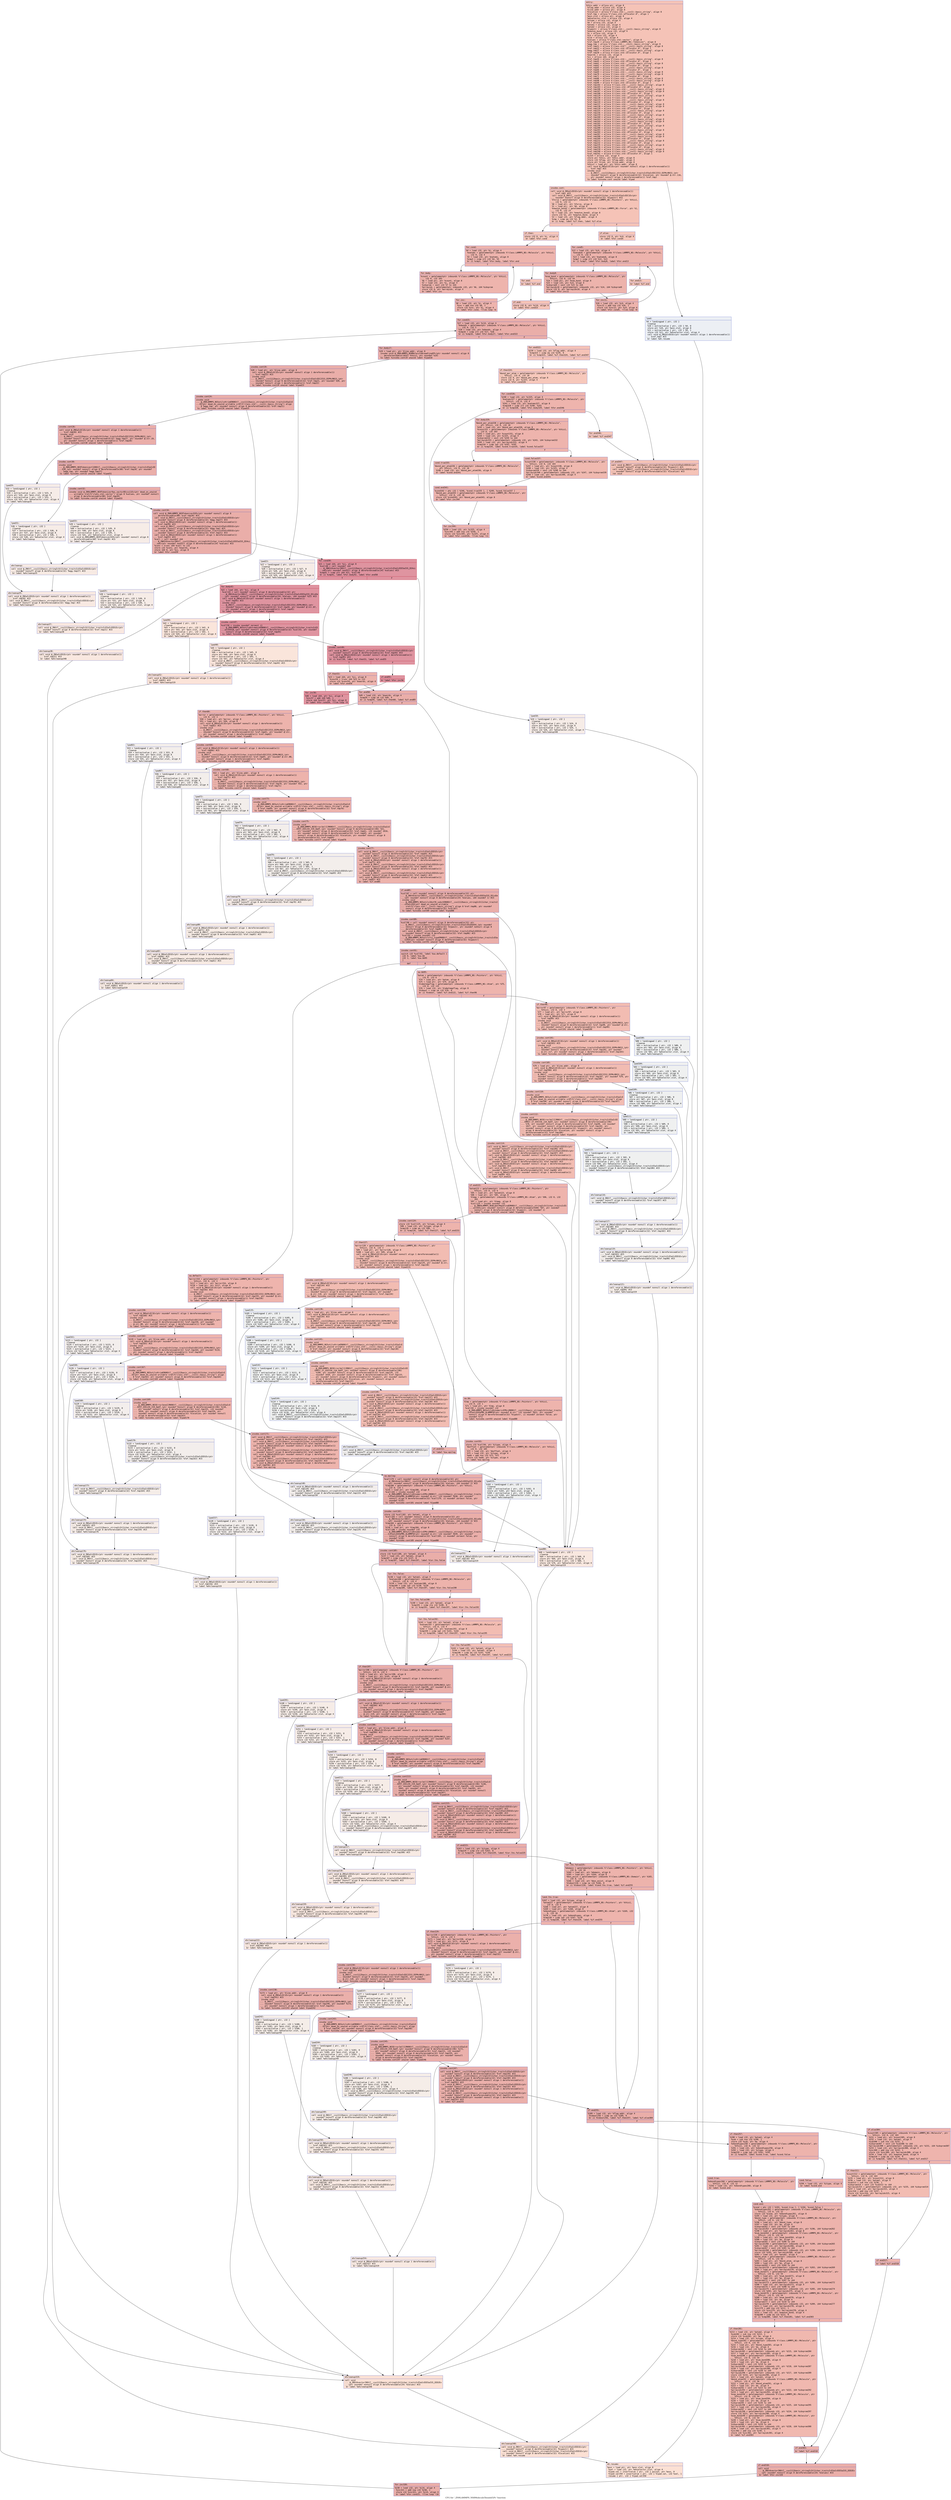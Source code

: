 digraph "CFG for '_ZN9LAMMPS_NS8Molecule5bondsEiPc' function" {
	label="CFG for '_ZN9LAMMPS_NS8Molecule5bondsEiPc' function";

	Node0x558e609836a0 [shape=record,color="#3d50c3ff", style=filled, fillcolor="#e8765c70" fontname="Courier",label="{entry:\l|  %this.addr = alloca ptr, align 8\l  %flag.addr = alloca i32, align 4\l  %line.addr = alloca ptr, align 8\l  %location = alloca %\"class.std::__cxx11::basic_string\", align 8\l  %ref.tmp = alloca %\"class.std::allocator.0\", align 1\l  %exn.slot = alloca ptr, align 8\l  %ehselector.slot = alloca i32, align 4\l  %itype = alloca i32, align 4\l  %m = alloca i32, align 4\l  %atom1 = alloca i32, align 4\l  %atom2 = alloca i32, align 4\l  %typestr = alloca %\"class.std::__cxx11::basic_string\", align 8\l  %newton_bond = alloca i32, align 4\l  %i = alloca i32, align 4\l  %i4 = alloca i32, align 4\l  %i14 = alloca i32, align 4\l  %values = alloca %\"class.std::vector\", align 8\l  %ref.tmp20 = alloca %\"class.LAMMPS_NS::Tokenizer\", align 8\l  %agg.tmp = alloca %\"class.std::__cxx11::basic_string\", align 8\l  %ref.tmp21 = alloca %\"class.std::__cxx11::basic_string\", align 8\l  %ref.tmp22 = alloca %\"class.std::allocator.0\", align 1\l  %agg.tmp27 = alloca %\"class.std::__cxx11::basic_string\", align 8\l  %ref.tmp28 = alloca %\"class.std::allocator.0\", align 1\l  %nwords = alloca i32, align 4\l  %ii = alloca i64, align 8\l  %ref.tmp44 = alloca %\"class.std::__cxx11::basic_string\", align 8\l  %ref.tmp45 = alloca %\"class.std::allocator.0\", align 1\l  %ref.tmp61 = alloca %\"class.std::__cxx11::basic_string\", align 8\l  %ref.tmp62 = alloca %\"class.std::allocator.0\", align 1\l  %ref.tmp65 = alloca %\"class.std::__cxx11::basic_string\", align 8\l  %ref.tmp66 = alloca %\"class.std::allocator.0\", align 1\l  %ref.tmp69 = alloca %\"class.std::__cxx11::basic_string\", align 8\l  %ref.tmp70 = alloca %\"class.std::__cxx11::basic_string\", align 8\l  %ref.tmp71 = alloca %\"class.std::allocator.0\", align 1\l  %ref.tmp86 = alloca %\"class.std::__cxx11::basic_string\", align 8\l  %ref.tmp98 = alloca %\"class.std::__cxx11::basic_string\", align 8\l  %ref.tmp99 = alloca %\"class.std::allocator.0\", align 1\l  %ref.tmp102 = alloca %\"class.std::__cxx11::basic_string\", align 8\l  %ref.tmp103 = alloca %\"class.std::allocator.0\", align 1\l  %ref.tmp106 = alloca %\"class.std::__cxx11::basic_string\", align 8\l  %ref.tmp107 = alloca %\"class.std::__cxx11::basic_string\", align 8\l  %ref.tmp108 = alloca %\"class.std::allocator.0\", align 1\l  %ref.tmp129 = alloca %\"class.std::__cxx11::basic_string\", align 8\l  %ref.tmp130 = alloca %\"class.std::allocator.0\", align 1\l  %ref.tmp133 = alloca %\"class.std::__cxx11::basic_string\", align 8\l  %ref.tmp134 = alloca %\"class.std::allocator.0\", align 1\l  %ref.tmp137 = alloca %\"class.std::__cxx11::basic_string\", align 8\l  %ref.tmp138 = alloca %\"class.std::__cxx11::basic_string\", align 8\l  %ref.tmp139 = alloca %\"class.std::allocator.0\", align 1\l  %ref.tmp155 = alloca %\"class.std::__cxx11::basic_string\", align 8\l  %ref.tmp156 = alloca %\"class.std::allocator.0\", align 1\l  %ref.tmp159 = alloca %\"class.std::__cxx11::basic_string\", align 8\l  %ref.tmp160 = alloca %\"class.std::allocator.0\", align 1\l  %ref.tmp163 = alloca %\"class.std::__cxx11::basic_string\", align 8\l  %ref.tmp164 = alloca %\"class.std::__cxx11::basic_string\", align 8\l  %ref.tmp165 = alloca %\"class.std::allocator.0\", align 1\l  %ref.tmp199 = alloca %\"class.std::__cxx11::basic_string\", align 8\l  %ref.tmp200 = alloca %\"class.std::allocator.0\", align 1\l  %ref.tmp203 = alloca %\"class.std::__cxx11::basic_string\", align 8\l  %ref.tmp204 = alloca %\"class.std::allocator.0\", align 1\l  %ref.tmp207 = alloca %\"class.std::__cxx11::basic_string\", align 8\l  %ref.tmp208 = alloca %\"class.std::__cxx11::basic_string\", align 8\l  %ref.tmp209 = alloca %\"class.std::allocator.0\", align 1\l  %ref.tmp231 = alloca %\"class.std::__cxx11::basic_string\", align 8\l  %ref.tmp232 = alloca %\"class.std::allocator.0\", align 1\l  %ref.tmp235 = alloca %\"class.std::__cxx11::basic_string\", align 8\l  %ref.tmp236 = alloca %\"class.std::allocator.0\", align 1\l  %ref.tmp239 = alloca %\"class.std::__cxx11::basic_string\", align 8\l  %ref.tmp240 = alloca %\"class.std::__cxx11::basic_string\", align 8\l  %ref.tmp241 = alloca %\"class.std::allocator.0\", align 1\l  %i325 = alloca i32, align 4\l  store ptr %this, ptr %this.addr, align 8\l  store i32 %flag, ptr %flag.addr, align 4\l  store ptr %line, ptr %line.addr, align 8\l  %this1 = load ptr, ptr %this.addr, align 8\l  call void @_ZNSaIcEC1Ev(ptr noundef nonnull align 1 dereferenceable(1)\l... %ref.tmp) #15\l  invoke void\l... @_ZNSt7__cxx1112basic_stringIcSt11char_traitsIcESaIcEEC2IS3_EEPKcRKS3_(ptr\l... noundef nonnull align 8 dereferenceable(32) %location, ptr noundef @.str.116,\l... ptr noundef nonnull align 1 dereferenceable(1) %ref.tmp)\l          to label %invoke.cont unwind label %lpad\l}"];
	Node0x558e609836a0 -> Node0x558e6098a4f0[tooltip="entry -> invoke.cont\nProbability 100.00%" ];
	Node0x558e609836a0 -> Node0x558e6098a570[tooltip="entry -> lpad\nProbability 0.00%" ];
	Node0x558e6098a4f0 [shape=record,color="#3d50c3ff", style=filled, fillcolor="#e8765c70" fontname="Courier",label="{invoke.cont:\l|  call void @_ZNSaIcED1Ev(ptr noundef nonnull align 1 dereferenceable(1)\l... %ref.tmp) #15\l  call void @_ZNSt7__cxx1112basic_stringIcSt11char_traitsIcESaIcEEC1Ev(ptr\l... noundef nonnull align 8 dereferenceable(32) %typestr) #15\l  %force = getelementptr inbounds %\"class.LAMMPS_NS::Pointers\", ptr %this1,\l... i32 0, i32 11\l  %0 = load ptr, ptr %force, align 8\l  %1 = load ptr, ptr %0, align 8\l  %newton_bond2 = getelementptr inbounds %\"class.LAMMPS_NS::Force\", ptr %1,\l... i32 0, i32 23\l  %2 = load i32, ptr %newton_bond2, align 8\l  store i32 %2, ptr %newton_bond, align 4\l  %3 = load i32, ptr %flag.addr, align 4\l  %cmp = icmp eq i32 %3, 0\l  br i1 %cmp, label %if.then, label %if.else\l|{<s0>T|<s1>F}}"];
	Node0x558e6098a4f0:s0 -> Node0x558e6098a840[tooltip="invoke.cont -> if.then\nProbability 37.50%" ];
	Node0x558e6098a4f0:s1 -> Node0x558e6098ae90[tooltip="invoke.cont -> if.else\nProbability 62.50%" ];
	Node0x558e6098a840 [shape=record,color="#3d50c3ff", style=filled, fillcolor="#ed836670" fontname="Courier",label="{if.then:\l|  store i32 0, ptr %i, align 4\l  br label %for.cond\l}"];
	Node0x558e6098a840 -> Node0x558e6098b050[tooltip="if.then -> for.cond\nProbability 100.00%" ];
	Node0x558e6098b050 [shape=record,color="#3d50c3ff", style=filled, fillcolor="#d8564670" fontname="Courier",label="{for.cond:\l|  %4 = load i32, ptr %i, align 4\l  %natoms = getelementptr inbounds %\"class.LAMMPS_NS::Molecule\", ptr %this1,\l... i32 0, i32 4\l  %5 = load i32, ptr %natoms, align 8\l  %cmp3 = icmp slt i32 %4, %5\l  br i1 %cmp3, label %for.body, label %for.end\l|{<s0>T|<s1>F}}"];
	Node0x558e6098b050:s0 -> Node0x558e6098b3d0[tooltip="for.cond -> for.body\nProbability 96.88%" ];
	Node0x558e6098b050:s1 -> Node0x558e6098b450[tooltip="for.cond -> for.end\nProbability 3.12%" ];
	Node0x558e6098b3d0 [shape=record,color="#3d50c3ff", style=filled, fillcolor="#d8564670" fontname="Courier",label="{for.body:\l|  %count = getelementptr inbounds %\"class.LAMMPS_NS::Molecule\", ptr %this1,\l... i32 0, i32 103\l  %6 = load ptr, ptr %count, align 8\l  %7 = load i32, ptr %i, align 4\l  %idxprom = sext i32 %7 to i64\l  %arrayidx = getelementptr inbounds i32, ptr %6, i64 %idxprom\l  store i32 0, ptr %arrayidx, align 4\l  br label %for.inc\l}"];
	Node0x558e6098b3d0 -> Node0x558e6098b950[tooltip="for.body -> for.inc\nProbability 100.00%" ];
	Node0x558e6098b950 [shape=record,color="#3d50c3ff", style=filled, fillcolor="#d8564670" fontname="Courier",label="{for.inc:\l|  %8 = load i32, ptr %i, align 4\l  %inc = add nsw i32 %8, 1\l  store i32 %inc, ptr %i, align 4\l  br label %for.cond, !llvm.loop !6\l}"];
	Node0x558e6098b950 -> Node0x558e6098b050[tooltip="for.inc -> for.cond\nProbability 100.00%" ];
	Node0x558e6098a570 [shape=record,color="#3d50c3ff", style=filled, fillcolor="#d4dbe670" fontname="Courier",label="{lpad:\l|  %9 = landingpad \{ ptr, i32 \}\l          cleanup\l  %10 = extractvalue \{ ptr, i32 \} %9, 0\l  store ptr %10, ptr %exn.slot, align 8\l  %11 = extractvalue \{ ptr, i32 \} %9, 1\l  store i32 %11, ptr %ehselector.slot, align 4\l  call void @_ZNSaIcED1Ev(ptr noundef nonnull align 1 dereferenceable(1)\l... %ref.tmp) #15\l  br label %eh.resume\l}"];
	Node0x558e6098a570 -> Node0x558e6098c1a0[tooltip="lpad -> eh.resume\nProbability 100.00%" ];
	Node0x558e6098b450 [shape=record,color="#3d50c3ff", style=filled, fillcolor="#ed836670" fontname="Courier",label="{for.end:\l|  br label %if.end\l}"];
	Node0x558e6098b450 -> Node0x558e6098c260[tooltip="for.end -> if.end\nProbability 100.00%" ];
	Node0x558e6098ae90 [shape=record,color="#3d50c3ff", style=filled, fillcolor="#ec7f6370" fontname="Courier",label="{if.else:\l|  store i32 0, ptr %i4, align 4\l  br label %for.cond5\l}"];
	Node0x558e6098ae90 -> Node0x558e6098c3c0[tooltip="if.else -> for.cond5\nProbability 100.00%" ];
	Node0x558e6098c3c0 [shape=record,color="#3d50c3ff", style=filled, fillcolor="#d6524470" fontname="Courier",label="{for.cond5:\l|  %12 = load i32, ptr %i4, align 4\l  %natoms6 = getelementptr inbounds %\"class.LAMMPS_NS::Molecule\", ptr %this1,\l... i32 0, i32 4\l  %13 = load i32, ptr %natoms6, align 8\l  %cmp7 = icmp slt i32 %12, %13\l  br i1 %cmp7, label %for.body8, label %for.end13\l|{<s0>T|<s1>F}}"];
	Node0x558e6098c3c0:s0 -> Node0x558e60988d50[tooltip="for.cond5 -> for.body8\nProbability 96.88%" ];
	Node0x558e6098c3c0:s1 -> Node0x558e60988dd0[tooltip="for.cond5 -> for.end13\nProbability 3.12%" ];
	Node0x558e60988d50 [shape=record,color="#3d50c3ff", style=filled, fillcolor="#d6524470" fontname="Courier",label="{for.body8:\l|  %num_bond = getelementptr inbounds %\"class.LAMMPS_NS::Molecule\", ptr\l... %this1, i32 0, i32 54\l  %14 = load ptr, ptr %num_bond, align 8\l  %15 = load i32, ptr %i4, align 4\l  %idxprom9 = sext i32 %15 to i64\l  %arrayidx10 = getelementptr inbounds i32, ptr %14, i64 %idxprom9\l  store i32 0, ptr %arrayidx10, align 4\l  br label %for.inc11\l}"];
	Node0x558e60988d50 -> Node0x558e6098d300[tooltip="for.body8 -> for.inc11\nProbability 100.00%" ];
	Node0x558e6098d300 [shape=record,color="#3d50c3ff", style=filled, fillcolor="#d6524470" fontname="Courier",label="{for.inc11:\l|  %16 = load i32, ptr %i4, align 4\l  %inc12 = add nsw i32 %16, 1\l  store i32 %inc12, ptr %i4, align 4\l  br label %for.cond5, !llvm.loop !8\l}"];
	Node0x558e6098d300 -> Node0x558e6098c3c0[tooltip="for.inc11 -> for.cond5\nProbability 100.00%" ];
	Node0x558e60988dd0 [shape=record,color="#3d50c3ff", style=filled, fillcolor="#ec7f6370" fontname="Courier",label="{for.end13:\l|  br label %if.end\l}"];
	Node0x558e60988dd0 -> Node0x558e6098c260[tooltip="for.end13 -> if.end\nProbability 100.00%" ];
	Node0x558e6098c260 [shape=record,color="#3d50c3ff", style=filled, fillcolor="#e8765c70" fontname="Courier",label="{if.end:\l|  store i32 0, ptr %i14, align 4\l  br label %for.cond15\l}"];
	Node0x558e6098c260 -> Node0x558e6098d890[tooltip="if.end -> for.cond15\nProbability 100.00%" ];
	Node0x558e6098d890 [shape=record,color="#3d50c3ff", style=filled, fillcolor="#d0473d70" fontname="Courier",label="{for.cond15:\l|  %17 = load i32, ptr %i14, align 4\l  %nbonds = getelementptr inbounds %\"class.LAMMPS_NS::Molecule\", ptr %this1,\l... i32 0, i32 5\l  %18 = load i32, ptr %nbonds, align 4\l  %cmp16 = icmp slt i32 %17, %18\l  br i1 %cmp16, label %for.body17, label %for.end322\l|{<s0>T|<s1>F}}"];
	Node0x558e6098d890:s0 -> Node0x558e6098dc10[tooltip="for.cond15 -> for.body17\nProbability 96.88%" ];
	Node0x558e6098d890:s1 -> Node0x558e6098dc90[tooltip="for.cond15 -> for.end322\nProbability 3.12%" ];
	Node0x558e6098dc10 [shape=record,color="#3d50c3ff", style=filled, fillcolor="#d0473d70" fontname="Courier",label="{for.body17:\l|  %19 = load ptr, ptr %line.addr, align 8\l  invoke void @_ZN9LAMMPS_NS8Molecule8readlineEPc(ptr noundef nonnull align 8\l... dereferenceable(1032) %this1, ptr noundef %19)\l          to label %invoke.cont19 unwind label %lpad18\l}"];
	Node0x558e6098dc10 -> Node0x558e6098de70[tooltip="for.body17 -> invoke.cont19\nProbability 100.00%" ];
	Node0x558e6098dc10 -> Node0x558e6098def0[tooltip="for.body17 -> lpad18\nProbability 0.00%" ];
	Node0x558e6098de70 [shape=record,color="#3d50c3ff", style=filled, fillcolor="#d0473d70" fontname="Courier",label="{invoke.cont19:\l|  %20 = load ptr, ptr %line.addr, align 8\l  call void @_ZNSaIcEC1Ev(ptr noundef nonnull align 1 dereferenceable(1)\l... %ref.tmp22) #15\l  invoke void\l... @_ZNSt7__cxx1112basic_stringIcSt11char_traitsIcESaIcEEC2IS3_EEPKcRKS3_(ptr\l... noundef nonnull align 8 dereferenceable(32) %ref.tmp21, ptr noundef %20, ptr\l... noundef nonnull align 1 dereferenceable(1) %ref.tmp22)\l          to label %invoke.cont24 unwind label %lpad23\l}"];
	Node0x558e6098de70 -> Node0x558e6098e2e0[tooltip="invoke.cont19 -> invoke.cont24\nProbability 100.00%" ];
	Node0x558e6098de70 -> Node0x558e6098e330[tooltip="invoke.cont19 -> lpad23\nProbability 0.00%" ];
	Node0x558e6098e2e0 [shape=record,color="#3d50c3ff", style=filled, fillcolor="#d0473d70" fontname="Courier",label="{invoke.cont24:\l|  invoke void\l... @_ZN9LAMMPS_NS5utils4trimERKNSt7__cxx1112basic_stringIcSt11char_traitsIcESaIcE\l...EE(ptr dead_on_unwind writable sret(%\"class.std::__cxx11::basic_string\") align\l... 8 %agg.tmp, ptr noundef nonnull align 8 dereferenceable(32) %ref.tmp21)\l          to label %invoke.cont26 unwind label %lpad25\l}"];
	Node0x558e6098e2e0 -> Node0x558e6098e290[tooltip="invoke.cont24 -> invoke.cont26\nProbability 100.00%" ];
	Node0x558e6098e2e0 -> Node0x558e6098e590[tooltip="invoke.cont24 -> lpad25\nProbability 0.00%" ];
	Node0x558e6098e290 [shape=record,color="#3d50c3ff", style=filled, fillcolor="#d0473d70" fontname="Courier",label="{invoke.cont26:\l|  call void @_ZNSaIcEC1Ev(ptr noundef nonnull align 1 dereferenceable(1)\l... %ref.tmp28) #15\l  invoke void\l... @_ZNSt7__cxx1112basic_stringIcSt11char_traitsIcESaIcEEC2IS3_EEPKcRKS3_(ptr\l... noundef nonnull align 8 dereferenceable(32) %agg.tmp27, ptr noundef @.str.19,\l... ptr noundef nonnull align 1 dereferenceable(1) %ref.tmp28)\l          to label %invoke.cont30 unwind label %lpad29\l}"];
	Node0x558e6098e290 -> Node0x558e6098e950[tooltip="invoke.cont26 -> invoke.cont30\nProbability 100.00%" ];
	Node0x558e6098e290 -> Node0x558e6098e9d0[tooltip="invoke.cont26 -> lpad29\nProbability 0.00%" ];
	Node0x558e6098e950 [shape=record,color="#3d50c3ff", style=filled, fillcolor="#d0473d70" fontname="Courier",label="{invoke.cont30:\l|  invoke void\l... @_ZN9LAMMPS_NS9TokenizerC1ENSt7__cxx1112basic_stringIcSt11char_traitsIcESaIcEE\l...ES6_(ptr noundef nonnull align 8 dereferenceable(80) %ref.tmp20, ptr noundef\l... %agg.tmp, ptr noundef %agg.tmp27)\l          to label %invoke.cont32 unwind label %lpad31\l}"];
	Node0x558e6098e950 -> Node0x558e6098e900[tooltip="invoke.cont30 -> invoke.cont32\nProbability 100.00%" ];
	Node0x558e6098e950 -> Node0x558e6098ec00[tooltip="invoke.cont30 -> lpad31\nProbability 0.00%" ];
	Node0x558e6098e900 [shape=record,color="#3d50c3ff", style=filled, fillcolor="#d0473d70" fontname="Courier",label="{invoke.cont32:\l|  invoke void @_ZN9LAMMPS_NS9Tokenizer9as_vectorB5cxx11Ev(ptr dead_on_unwind\l... writable sret(%\"class.std::vector\") align 8 %values, ptr noundef nonnull\l... align 8 dereferenceable(80) %ref.tmp20)\l          to label %invoke.cont34 unwind label %lpad33\l}"];
	Node0x558e6098e900 -> Node0x558e6098ef10[tooltip="invoke.cont32 -> invoke.cont34\nProbability 100.00%" ];
	Node0x558e6098e900 -> Node0x558e6098ef60[tooltip="invoke.cont32 -> lpad33\nProbability 0.00%" ];
	Node0x558e6098ef10 [shape=record,color="#3d50c3ff", style=filled, fillcolor="#d0473d70" fontname="Courier",label="{invoke.cont34:\l|  call void @_ZN9LAMMPS_NS9TokenizerD2Ev(ptr noundef nonnull align 8\l... dereferenceable(80) %ref.tmp20) #15\l  call void @_ZNSt7__cxx1112basic_stringIcSt11char_traitsIcESaIcEED1Ev(ptr\l... noundef nonnull align 8 dereferenceable(32) %agg.tmp27) #15\l  call void @_ZNSaIcED1Ev(ptr noundef nonnull align 1 dereferenceable(1)\l... %ref.tmp28) #15\l  call void @_ZNSt7__cxx1112basic_stringIcSt11char_traitsIcESaIcEED1Ev(ptr\l... noundef nonnull align 8 dereferenceable(32) %agg.tmp) #15\l  call void @_ZNSt7__cxx1112basic_stringIcSt11char_traitsIcESaIcEED1Ev(ptr\l... noundef nonnull align 8 dereferenceable(32) %ref.tmp21) #15\l  call void @_ZNSaIcED1Ev(ptr noundef nonnull align 1 dereferenceable(1)\l... %ref.tmp22) #15\l  %call = call noundef i64\l... @_ZNKSt6vectorINSt7__cxx1112basic_stringIcSt11char_traitsIcESaIcEEESaIS5_EE4si\l...zeEv(ptr noundef nonnull align 8 dereferenceable(24) %values) #15\l  %conv = trunc i64 %call to i32\l  store i32 %conv, ptr %nwords, align 4\l  store i64 0, ptr %ii, align 8\l  br label %for.cond39\l}"];
	Node0x558e6098ef10 -> Node0x558e6098fae0[tooltip="invoke.cont34 -> for.cond39\nProbability 100.00%" ];
	Node0x558e6098fae0 [shape=record,color="#b70d28ff", style=filled, fillcolor="#b70d2870" fontname="Courier",label="{for.cond39:\l|  %21 = load i64, ptr %ii, align 8\l  %call40 = call noundef i64\l... @_ZNKSt6vectorINSt7__cxx1112basic_stringIcSt11char_traitsIcESaIcEEESaIS5_EE4si\l...zeEv(ptr noundef nonnull align 8 dereferenceable(24) %values) #15\l  %cmp41 = icmp ult i64 %21, %call40\l  br i1 %cmp41, label %for.body42, label %for.end58\l|{<s0>T|<s1>F}}"];
	Node0x558e6098fae0:s0 -> Node0x558e6098fe00[tooltip="for.cond39 -> for.body42\nProbability 96.88%" ];
	Node0x558e6098fae0:s1 -> Node0x558e6098fe50[tooltip="for.cond39 -> for.end58\nProbability 3.12%" ];
	Node0x558e6098fe00 [shape=record,color="#b70d28ff", style=filled, fillcolor="#b70d2870" fontname="Courier",label="{for.body42:\l|  %22 = load i64, ptr %ii, align 8\l  %call43 = call noundef nonnull align 8 dereferenceable(32) ptr\l... @_ZNSt6vectorINSt7__cxx1112basic_stringIcSt11char_traitsIcESaIcEEESaIS5_EEixEm\l...(ptr noundef nonnull align 8 dereferenceable(24) %values, i64 noundef %22) #15\l  call void @_ZNSaIcEC1Ev(ptr noundef nonnull align 1 dereferenceable(1)\l... %ref.tmp45) #15\l  invoke void\l... @_ZNSt7__cxx1112basic_stringIcSt11char_traitsIcESaIcEEC2IS3_EEPKcRKS3_(ptr\l... noundef nonnull align 8 dereferenceable(32) %ref.tmp44, ptr noundef @.str.87,\l... ptr noundef nonnull align 1 dereferenceable(1) %ref.tmp45)\l          to label %invoke.cont47 unwind label %lpad46\l}"];
	Node0x558e6098fe00 -> Node0x558e60990330[tooltip="for.body42 -> invoke.cont47\nProbability 100.00%" ];
	Node0x558e6098fe00 -> Node0x558e609903b0[tooltip="for.body42 -> lpad46\nProbability 0.00%" ];
	Node0x558e60990330 [shape=record,color="#b70d28ff", style=filled, fillcolor="#b70d2870" fontname="Courier",label="{invoke.cont47:\l|  %call50 = invoke noundef zeroext i1\l... @_ZN9LAMMPS_NS5utils8strmatchERKNSt7__cxx1112basic_stringIcSt11char_traitsIcES\l...aIcEEES8_(ptr noundef nonnull align 8 dereferenceable(32) %call43, ptr noundef\l... nonnull align 8 dereferenceable(32) %ref.tmp44)\l          to label %invoke.cont49 unwind label %lpad48\l}"];
	Node0x558e60990330 -> Node0x558e609902e0[tooltip="invoke.cont47 -> invoke.cont49\nProbability 100.00%" ];
	Node0x558e60990330 -> Node0x558e60990640[tooltip="invoke.cont47 -> lpad48\nProbability 0.00%" ];
	Node0x558e609902e0 [shape=record,color="#b70d28ff", style=filled, fillcolor="#b70d2870" fontname="Courier",label="{invoke.cont49:\l|  call void @_ZNSt7__cxx1112basic_stringIcSt11char_traitsIcESaIcEED1Ev(ptr\l... noundef nonnull align 8 dereferenceable(32) %ref.tmp44) #15\l  call void @_ZNSaIcED1Ev(ptr noundef nonnull align 1 dereferenceable(1)\l... %ref.tmp45) #15\l  br i1 %call50, label %if.then53, label %if.end55\l|{<s0>T|<s1>F}}"];
	Node0x558e609902e0:s0 -> Node0x558e60990ae0[tooltip="invoke.cont49 -> if.then53\nProbability 3.12%" ];
	Node0x558e609902e0:s1 -> Node0x558e60990b60[tooltip="invoke.cont49 -> if.end55\nProbability 96.88%" ];
	Node0x558e60990ae0 [shape=record,color="#3d50c3ff", style=filled, fillcolor="#d6524470" fontname="Courier",label="{if.then53:\l|  %23 = load i64, ptr %ii, align 8\l  %conv54 = trunc i64 %23 to i32\l  store i32 %conv54, ptr %nwords, align 4\l  br label %for.end58\l}"];
	Node0x558e60990ae0 -> Node0x558e6098fe50[tooltip="if.then53 -> for.end58\nProbability 100.00%" ];
	Node0x558e6098def0 [shape=record,color="#3d50c3ff", style=filled, fillcolor="#ead5c970" fontname="Courier",label="{lpad18:\l|  %24 = landingpad \{ ptr, i32 \}\l          cleanup\l  %25 = extractvalue \{ ptr, i32 \} %24, 0\l  store ptr %25, ptr %exn.slot, align 8\l  %26 = extractvalue \{ ptr, i32 \} %24, 1\l  store i32 %26, ptr %ehselector.slot, align 4\l  br label %ehcleanup348\l}"];
	Node0x558e6098def0 -> Node0x558e60991140[tooltip="lpad18 -> ehcleanup348\nProbability 100.00%" ];
	Node0x558e6098e330 [shape=record,color="#3d50c3ff", style=filled, fillcolor="#ead5c970" fontname="Courier",label="{lpad23:\l|  %27 = landingpad \{ ptr, i32 \}\l          cleanup\l  %28 = extractvalue \{ ptr, i32 \} %27, 0\l  store ptr %28, ptr %exn.slot, align 8\l  %29 = extractvalue \{ ptr, i32 \} %27, 1\l  store i32 %29, ptr %ehselector.slot, align 4\l  br label %ehcleanup38\l}"];
	Node0x558e6098e330 -> Node0x558e609914b0[tooltip="lpad23 -> ehcleanup38\nProbability 100.00%" ];
	Node0x558e6098e590 [shape=record,color="#3d50c3ff", style=filled, fillcolor="#ead5c970" fontname="Courier",label="{lpad25:\l|  %30 = landingpad \{ ptr, i32 \}\l          cleanup\l  %31 = extractvalue \{ ptr, i32 \} %30, 0\l  store ptr %31, ptr %exn.slot, align 8\l  %32 = extractvalue \{ ptr, i32 \} %30, 1\l  store i32 %32, ptr %ehselector.slot, align 4\l  br label %ehcleanup37\l}"];
	Node0x558e6098e590 -> Node0x558e60991820[tooltip="lpad25 -> ehcleanup37\nProbability 100.00%" ];
	Node0x558e6098e9d0 [shape=record,color="#3d50c3ff", style=filled, fillcolor="#ead5c970" fontname="Courier",label="{lpad29:\l|  %33 = landingpad \{ ptr, i32 \}\l          cleanup\l  %34 = extractvalue \{ ptr, i32 \} %33, 0\l  store ptr %34, ptr %exn.slot, align 8\l  %35 = extractvalue \{ ptr, i32 \} %33, 1\l  store i32 %35, ptr %ehselector.slot, align 4\l  br label %ehcleanup35\l}"];
	Node0x558e6098e9d0 -> Node0x558e60991bf0[tooltip="lpad29 -> ehcleanup35\nProbability 100.00%" ];
	Node0x558e6098ec00 [shape=record,color="#3d50c3ff", style=filled, fillcolor="#ead5c970" fontname="Courier",label="{lpad31:\l|  %36 = landingpad \{ ptr, i32 \}\l          cleanup\l  %37 = extractvalue \{ ptr, i32 \} %36, 0\l  store ptr %37, ptr %exn.slot, align 8\l  %38 = extractvalue \{ ptr, i32 \} %36, 1\l  store i32 %38, ptr %ehselector.slot, align 4\l  br label %ehcleanup\l}"];
	Node0x558e6098ec00 -> Node0x558e60991fc0[tooltip="lpad31 -> ehcleanup\nProbability 100.00%" ];
	Node0x558e6098ef60 [shape=record,color="#3d50c3ff", style=filled, fillcolor="#ead5c970" fontname="Courier",label="{lpad33:\l|  %39 = landingpad \{ ptr, i32 \}\l          cleanup\l  %40 = extractvalue \{ ptr, i32 \} %39, 0\l  store ptr %40, ptr %exn.slot, align 8\l  %41 = extractvalue \{ ptr, i32 \} %39, 1\l  store i32 %41, ptr %ehselector.slot, align 4\l  call void @_ZN9LAMMPS_NS9TokenizerD2Ev(ptr noundef nonnull align 8\l... dereferenceable(80) %ref.tmp20) #15\l  br label %ehcleanup\l}"];
	Node0x558e6098ef60 -> Node0x558e60991fc0[tooltip="lpad33 -> ehcleanup\nProbability 100.00%" ];
	Node0x558e60991fc0 [shape=record,color="#3d50c3ff", style=filled, fillcolor="#eed0c070" fontname="Courier",label="{ehcleanup:\l|  call void @_ZNSt7__cxx1112basic_stringIcSt11char_traitsIcESaIcEED1Ev(ptr\l... noundef nonnull align 8 dereferenceable(32) %agg.tmp27) #15\l  br label %ehcleanup35\l}"];
	Node0x558e60991fc0 -> Node0x558e60991bf0[tooltip="ehcleanup -> ehcleanup35\nProbability 100.00%" ];
	Node0x558e60991bf0 [shape=record,color="#3d50c3ff", style=filled, fillcolor="#efcebd70" fontname="Courier",label="{ehcleanup35:\l|  call void @_ZNSaIcED1Ev(ptr noundef nonnull align 1 dereferenceable(1)\l... %ref.tmp28) #15\l  call void @_ZNSt7__cxx1112basic_stringIcSt11char_traitsIcESaIcEED1Ev(ptr\l... noundef nonnull align 8 dereferenceable(32) %agg.tmp) #15\l  br label %ehcleanup37\l}"];
	Node0x558e60991bf0 -> Node0x558e60991820[tooltip="ehcleanup35 -> ehcleanup37\nProbability 100.00%" ];
	Node0x558e60991820 [shape=record,color="#3d50c3ff", style=filled, fillcolor="#f1ccb870" fontname="Courier",label="{ehcleanup37:\l|  call void @_ZNSt7__cxx1112basic_stringIcSt11char_traitsIcESaIcEED1Ev(ptr\l... noundef nonnull align 8 dereferenceable(32) %ref.tmp21) #15\l  br label %ehcleanup38\l}"];
	Node0x558e60991820 -> Node0x558e609914b0[tooltip="ehcleanup37 -> ehcleanup38\nProbability 100.00%" ];
	Node0x558e609914b0 [shape=record,color="#3d50c3ff", style=filled, fillcolor="#f1ccb870" fontname="Courier",label="{ehcleanup38:\l|  call void @_ZNSaIcED1Ev(ptr noundef nonnull align 1 dereferenceable(1)\l... %ref.tmp22) #15\l  br label %ehcleanup348\l}"];
	Node0x558e609914b0 -> Node0x558e60991140[tooltip="ehcleanup38 -> ehcleanup348\nProbability 100.00%" ];
	Node0x558e609903b0 [shape=record,color="#3d50c3ff", style=filled, fillcolor="#f4c5ad70" fontname="Courier",label="{lpad46:\l|  %42 = landingpad \{ ptr, i32 \}\l          cleanup\l  %43 = extractvalue \{ ptr, i32 \} %42, 0\l  store ptr %43, ptr %exn.slot, align 8\l  %44 = extractvalue \{ ptr, i32 \} %42, 1\l  store i32 %44, ptr %ehselector.slot, align 4\l  br label %ehcleanup52\l}"];
	Node0x558e609903b0 -> Node0x558e60992ed0[tooltip="lpad46 -> ehcleanup52\nProbability 100.00%" ];
	Node0x558e60990640 [shape=record,color="#3d50c3ff", style=filled, fillcolor="#f4c5ad70" fontname="Courier",label="{lpad48:\l|  %45 = landingpad \{ ptr, i32 \}\l          cleanup\l  %46 = extractvalue \{ ptr, i32 \} %45, 0\l  store ptr %46, ptr %exn.slot, align 8\l  %47 = extractvalue \{ ptr, i32 \} %45, 1\l  store i32 %47, ptr %ehselector.slot, align 4\l  call void @_ZNSt7__cxx1112basic_stringIcSt11char_traitsIcESaIcEED1Ev(ptr\l... noundef nonnull align 8 dereferenceable(32) %ref.tmp44) #15\l  br label %ehcleanup52\l}"];
	Node0x558e60990640 -> Node0x558e60992ed0[tooltip="lpad48 -> ehcleanup52\nProbability 100.00%" ];
	Node0x558e60992ed0 [shape=record,color="#3d50c3ff", style=filled, fillcolor="#f6bfa670" fontname="Courier",label="{ehcleanup52:\l|  call void @_ZNSaIcED1Ev(ptr noundef nonnull align 1 dereferenceable(1)\l... %ref.tmp45) #15\l  br label %ehcleanup319\l}"];
	Node0x558e60992ed0 -> Node0x558e60993cd0[tooltip="ehcleanup52 -> ehcleanup319\nProbability 100.00%" ];
	Node0x558e60990b60 [shape=record,color="#b70d28ff", style=filled, fillcolor="#b70d2870" fontname="Courier",label="{if.end55:\l|  br label %for.inc56\l}"];
	Node0x558e60990b60 -> Node0x558e60993d90[tooltip="if.end55 -> for.inc56\nProbability 100.00%" ];
	Node0x558e60993d90 [shape=record,color="#b70d28ff", style=filled, fillcolor="#b70d2870" fontname="Courier",label="{for.inc56:\l|  %48 = load i64, ptr %ii, align 8\l  %inc57 = add i64 %48, 1\l  store i64 %inc57, ptr %ii, align 8\l  br label %for.cond39, !llvm.loop !9\l}"];
	Node0x558e60993d90 -> Node0x558e6098fae0[tooltip="for.inc56 -> for.cond39\nProbability 100.00%" ];
	Node0x558e6098fe50 [shape=record,color="#3d50c3ff", style=filled, fillcolor="#d0473d70" fontname="Courier",label="{for.end58:\l|  %49 = load i32, ptr %nwords, align 4\l  %cmp59 = icmp ne i32 %49, 4\l  br i1 %cmp59, label %if.then60, label %if.end85\l|{<s0>T|<s1>F}}"];
	Node0x558e6098fe50:s0 -> Node0x558e609942a0[tooltip="for.end58 -> if.then60\nProbability 50.00%" ];
	Node0x558e6098fe50:s1 -> Node0x558e60994320[tooltip="for.end58 -> if.end85\nProbability 50.00%" ];
	Node0x558e609942a0 [shape=record,color="#3d50c3ff", style=filled, fillcolor="#d6524470" fontname="Courier",label="{if.then60:\l|  %error = getelementptr inbounds %\"class.LAMMPS_NS::Pointers\", ptr %this1,\l... i32 0, i32 3\l  %50 = load ptr, ptr %error, align 8\l  %51 = load ptr, ptr %50, align 8\l  call void @_ZNSaIcEC1Ev(ptr noundef nonnull align 1 dereferenceable(1)\l... %ref.tmp62) #15\l  invoke void\l... @_ZNSt7__cxx1112basic_stringIcSt11char_traitsIcESaIcEEC2IS3_EEPKcRKS3_(ptr\l... noundef nonnull align 8 dereferenceable(32) %ref.tmp61, ptr noundef @.str,\l... ptr noundef nonnull align 1 dereferenceable(1) %ref.tmp62)\l          to label %invoke.cont64 unwind label %lpad63\l}"];
	Node0x558e609942a0 -> Node0x558e609947b0[tooltip="if.then60 -> invoke.cont64\nProbability 100.00%" ];
	Node0x558e609942a0 -> Node0x558e60994830[tooltip="if.then60 -> lpad63\nProbability 0.00%" ];
	Node0x558e609947b0 [shape=record,color="#3d50c3ff", style=filled, fillcolor="#d6524470" fontname="Courier",label="{invoke.cont64:\l|  call void @_ZNSaIcEC1Ev(ptr noundef nonnull align 1 dereferenceable(1)\l... %ref.tmp66) #15\l  invoke void\l... @_ZNSt7__cxx1112basic_stringIcSt11char_traitsIcESaIcEEC2IS3_EEPKcRKS3_(ptr\l... noundef nonnull align 8 dereferenceable(32) %ref.tmp65, ptr noundef @.str.88,\l... ptr noundef nonnull align 1 dereferenceable(1) %ref.tmp66)\l          to label %invoke.cont68 unwind label %lpad67\l}"];
	Node0x558e609947b0 -> Node0x558e60994b50[tooltip="invoke.cont64 -> invoke.cont68\nProbability 100.00%" ];
	Node0x558e609947b0 -> Node0x558e60994ba0[tooltip="invoke.cont64 -> lpad67\nProbability 0.00%" ];
	Node0x558e60994b50 [shape=record,color="#3d50c3ff", style=filled, fillcolor="#d6524470" fontname="Courier",label="{invoke.cont68:\l|  %52 = load ptr, ptr %line.addr, align 8\l  call void @_ZNSaIcEC1Ev(ptr noundef nonnull align 1 dereferenceable(1)\l... %ref.tmp71) #15\l  invoke void\l... @_ZNSt7__cxx1112basic_stringIcSt11char_traitsIcESaIcEEC2IS3_EEPKcRKS3_(ptr\l... noundef nonnull align 8 dereferenceable(32) %ref.tmp70, ptr noundef %52, ptr\l... noundef nonnull align 1 dereferenceable(1) %ref.tmp71)\l          to label %invoke.cont73 unwind label %lpad72\l}"];
	Node0x558e60994b50 -> Node0x558e60994f40[tooltip="invoke.cont68 -> invoke.cont73\nProbability 100.00%" ];
	Node0x558e60994b50 -> Node0x558e60994f90[tooltip="invoke.cont68 -> lpad72\nProbability 0.00%" ];
	Node0x558e60994f40 [shape=record,color="#3d50c3ff", style=filled, fillcolor="#d6524470" fontname="Courier",label="{invoke.cont73:\l|  invoke void\l... @_ZN9LAMMPS_NS5utils4trimERKNSt7__cxx1112basic_stringIcSt11char_traitsIcESaIcE\l...EE(ptr dead_on_unwind writable sret(%\"class.std::__cxx11::basic_string\") align\l... 8 %ref.tmp69, ptr noundef nonnull align 8 dereferenceable(32) %ref.tmp70)\l          to label %invoke.cont75 unwind label %lpad74\l}"];
	Node0x558e60994f40 -> Node0x558e60994ef0[tooltip="invoke.cont73 -> invoke.cont75\nProbability 100.00%" ];
	Node0x558e60994f40 -> Node0x558e60995220[tooltip="invoke.cont73 -> lpad74\nProbability 0.00%" ];
	Node0x558e60994ef0 [shape=record,color="#3d50c3ff", style=filled, fillcolor="#d6524470" fontname="Courier",label="{invoke.cont75:\l|  invoke void\l... @_ZN9LAMMPS_NS5Error3allIJRKNSt7__cxx1112basic_stringIcSt11char_traitsIcESaIcE\l...EES7_EEEvS9_iS9_DpOT_(ptr noundef nonnull align 8 dereferenceable(196) %51,\l... ptr noundef nonnull align 8 dereferenceable(32) %ref.tmp61, i32 noundef 1016,\l... ptr noundef nonnull align 8 dereferenceable(32) %ref.tmp65, ptr noundef\l... nonnull align 8 dereferenceable(32) %location, ptr noundef nonnull align 8\l... dereferenceable(32) %ref.tmp69)\l          to label %invoke.cont77 unwind label %lpad76\l}"];
	Node0x558e60994ef0 -> Node0x558e60995540[tooltip="invoke.cont75 -> invoke.cont77\nProbability 100.00%" ];
	Node0x558e60994ef0 -> Node0x558e609955c0[tooltip="invoke.cont75 -> lpad76\nProbability 0.00%" ];
	Node0x558e60995540 [shape=record,color="#3d50c3ff", style=filled, fillcolor="#d6524470" fontname="Courier",label="{invoke.cont77:\l|  call void @_ZNSt7__cxx1112basic_stringIcSt11char_traitsIcESaIcEED1Ev(ptr\l... noundef nonnull align 8 dereferenceable(32) %ref.tmp69) #15\l  call void @_ZNSt7__cxx1112basic_stringIcSt11char_traitsIcESaIcEED1Ev(ptr\l... noundef nonnull align 8 dereferenceable(32) %ref.tmp70) #15\l  call void @_ZNSaIcED1Ev(ptr noundef nonnull align 1 dereferenceable(1)\l... %ref.tmp71) #15\l  call void @_ZNSt7__cxx1112basic_stringIcSt11char_traitsIcESaIcEED1Ev(ptr\l... noundef nonnull align 8 dereferenceable(32) %ref.tmp65) #15\l  call void @_ZNSaIcED1Ev(ptr noundef nonnull align 1 dereferenceable(1)\l... %ref.tmp66) #15\l  call void @_ZNSt7__cxx1112basic_stringIcSt11char_traitsIcESaIcEED1Ev(ptr\l... noundef nonnull align 8 dereferenceable(32) %ref.tmp61) #15\l  call void @_ZNSaIcED1Ev(ptr noundef nonnull align 1 dereferenceable(1)\l... %ref.tmp62) #15\l  br label %if.end85\l}"];
	Node0x558e60995540 -> Node0x558e60994320[tooltip="invoke.cont77 -> if.end85\nProbability 100.00%" ];
	Node0x558e60994830 [shape=record,color="#3d50c3ff", style=filled, fillcolor="#e5d8d170" fontname="Courier",label="{lpad63:\l|  %53 = landingpad \{ ptr, i32 \}\l          cleanup\l  %54 = extractvalue \{ ptr, i32 \} %53, 0\l  store ptr %54, ptr %exn.slot, align 8\l  %55 = extractvalue \{ ptr, i32 \} %53, 1\l  store i32 %55, ptr %ehselector.slot, align 4\l  br label %ehcleanup84\l}"];
	Node0x558e60994830 -> Node0x558e60996250[tooltip="lpad63 -> ehcleanup84\nProbability 100.00%" ];
	Node0x558e60994ba0 [shape=record,color="#3d50c3ff", style=filled, fillcolor="#e5d8d170" fontname="Courier",label="{lpad67:\l|  %56 = landingpad \{ ptr, i32 \}\l          cleanup\l  %57 = extractvalue \{ ptr, i32 \} %56, 0\l  store ptr %57, ptr %exn.slot, align 8\l  %58 = extractvalue \{ ptr, i32 \} %56, 1\l  store i32 %58, ptr %ehselector.slot, align 4\l  br label %ehcleanup82\l}"];
	Node0x558e60994ba0 -> Node0x558e60996550[tooltip="lpad67 -> ehcleanup82\nProbability 100.00%" ];
	Node0x558e60994f90 [shape=record,color="#3d50c3ff", style=filled, fillcolor="#e5d8d170" fontname="Courier",label="{lpad72:\l|  %59 = landingpad \{ ptr, i32 \}\l          cleanup\l  %60 = extractvalue \{ ptr, i32 \} %59, 0\l  store ptr %60, ptr %exn.slot, align 8\l  %61 = extractvalue \{ ptr, i32 \} %59, 1\l  store i32 %61, ptr %ehselector.slot, align 4\l  br label %ehcleanup80\l}"];
	Node0x558e60994f90 -> Node0x558e609968c0[tooltip="lpad72 -> ehcleanup80\nProbability 100.00%" ];
	Node0x558e60995220 [shape=record,color="#3d50c3ff", style=filled, fillcolor="#e5d8d170" fontname="Courier",label="{lpad74:\l|  %62 = landingpad \{ ptr, i32 \}\l          cleanup\l  %63 = extractvalue \{ ptr, i32 \} %62, 0\l  store ptr %63, ptr %exn.slot, align 8\l  %64 = extractvalue \{ ptr, i32 \} %62, 1\l  store i32 %64, ptr %ehselector.slot, align 4\l  br label %ehcleanup79\l}"];
	Node0x558e60995220 -> Node0x558e60996c90[tooltip="lpad74 -> ehcleanup79\nProbability 100.00%" ];
	Node0x558e609955c0 [shape=record,color="#3d50c3ff", style=filled, fillcolor="#e5d8d170" fontname="Courier",label="{lpad76:\l|  %65 = landingpad \{ ptr, i32 \}\l          cleanup\l  %66 = extractvalue \{ ptr, i32 \} %65, 0\l  store ptr %66, ptr %exn.slot, align 8\l  %67 = extractvalue \{ ptr, i32 \} %65, 1\l  store i32 %67, ptr %ehselector.slot, align 4\l  call void @_ZNSt7__cxx1112basic_stringIcSt11char_traitsIcESaIcEED1Ev(ptr\l... noundef nonnull align 8 dereferenceable(32) %ref.tmp69) #15\l  br label %ehcleanup79\l}"];
	Node0x558e609955c0 -> Node0x558e60996c90[tooltip="lpad76 -> ehcleanup79\nProbability 100.00%" ];
	Node0x558e60996c90 [shape=record,color="#3d50c3ff", style=filled, fillcolor="#ead5c970" fontname="Courier",label="{ehcleanup79:\l|  call void @_ZNSt7__cxx1112basic_stringIcSt11char_traitsIcESaIcEED1Ev(ptr\l... noundef nonnull align 8 dereferenceable(32) %ref.tmp70) #15\l  br label %ehcleanup80\l}"];
	Node0x558e60996c90 -> Node0x558e609968c0[tooltip="ehcleanup79 -> ehcleanup80\nProbability 100.00%" ];
	Node0x558e609968c0 [shape=record,color="#3d50c3ff", style=filled, fillcolor="#ecd3c570" fontname="Courier",label="{ehcleanup80:\l|  call void @_ZNSaIcED1Ev(ptr noundef nonnull align 1 dereferenceable(1)\l... %ref.tmp71) #15\l  call void @_ZNSt7__cxx1112basic_stringIcSt11char_traitsIcESaIcEED1Ev(ptr\l... noundef nonnull align 8 dereferenceable(32) %ref.tmp65) #15\l  br label %ehcleanup82\l}"];
	Node0x558e609968c0 -> Node0x558e60996550[tooltip="ehcleanup80 -> ehcleanup82\nProbability 100.00%" ];
	Node0x558e60996550 [shape=record,color="#3d50c3ff", style=filled, fillcolor="#eed0c070" fontname="Courier",label="{ehcleanup82:\l|  call void @_ZNSaIcED1Ev(ptr noundef nonnull align 1 dereferenceable(1)\l... %ref.tmp66) #15\l  call void @_ZNSt7__cxx1112basic_stringIcSt11char_traitsIcESaIcEED1Ev(ptr\l... noundef nonnull align 8 dereferenceable(32) %ref.tmp61) #15\l  br label %ehcleanup84\l}"];
	Node0x558e60996550 -> Node0x558e60996250[tooltip="ehcleanup82 -> ehcleanup84\nProbability 100.00%" ];
	Node0x558e60996250 [shape=record,color="#3d50c3ff", style=filled, fillcolor="#eed0c070" fontname="Courier",label="{ehcleanup84:\l|  call void @_ZNSaIcED1Ev(ptr noundef nonnull align 1 dereferenceable(1)\l... %ref.tmp62) #15\l  br label %ehcleanup319\l}"];
	Node0x558e60996250 -> Node0x558e60993cd0[tooltip="ehcleanup84 -> ehcleanup319\nProbability 100.00%" ];
	Node0x558e60994320 [shape=record,color="#3d50c3ff", style=filled, fillcolor="#d0473d70" fontname="Courier",label="{if.end85:\l|  %call87 = call noundef nonnull align 8 dereferenceable(32) ptr\l... @_ZNSt6vectorINSt7__cxx1112basic_stringIcSt11char_traitsIcESaIcEEESaIS5_EEixEm\l...(ptr noundef nonnull align 8 dereferenceable(24) %values, i64 noundef 1) #15\l  invoke void\l... @_ZN9LAMMPS_NS5utils10utf8_substERKNSt7__cxx1112basic_stringIcSt11char_traitsI\l...cESaIcEEE(ptr dead_on_unwind writable\l... sret(%\"class.std::__cxx11::basic_string\") align 8 %ref.tmp86, ptr noundef\l... nonnull align 8 dereferenceable(32) %call87)\l          to label %invoke.cont89 unwind label %lpad88\l}"];
	Node0x558e60994320 -> Node0x558e60997b70[tooltip="if.end85 -> invoke.cont89\nProbability 100.00%" ];
	Node0x558e60994320 -> Node0x558e60997bc0[tooltip="if.end85 -> lpad88\nProbability 0.00%" ];
	Node0x558e60997b70 [shape=record,color="#3d50c3ff", style=filled, fillcolor="#d0473d70" fontname="Courier",label="{invoke.cont89:\l|  %call90 = call noundef nonnull align 8 dereferenceable(32) ptr\l... @_ZNSt7__cxx1112basic_stringIcSt11char_traitsIcESaIcEEaSEOS4_(ptr noundef\l... nonnull align 8 dereferenceable(32) %typestr, ptr noundef nonnull align 8\l... dereferenceable(32) %ref.tmp86) #15\l  call void @_ZNSt7__cxx1112basic_stringIcSt11char_traitsIcESaIcEED1Ev(ptr\l... noundef nonnull align 8 dereferenceable(32) %ref.tmp86) #15\l  %call92 = invoke noundef i32\l... @_ZN9LAMMPS_NS5utils7is_typeERKNSt7__cxx1112basic_stringIcSt11char_traitsIcESa\l...IcEEE(ptr noundef nonnull align 8 dereferenceable(32) %typestr)\l          to label %invoke.cont91 unwind label %lpad88\l}"];
	Node0x558e60997b70 -> Node0x558e60997da0[tooltip="invoke.cont89 -> invoke.cont91\nProbability 100.00%" ];
	Node0x558e60997b70 -> Node0x558e60997bc0[tooltip="invoke.cont89 -> lpad88\nProbability 0.00%" ];
	Node0x558e60997da0 [shape=record,color="#3d50c3ff", style=filled, fillcolor="#d0473d70" fontname="Courier",label="{invoke.cont91:\l|  switch i32 %call92, label %sw.default [\l    i32 0, label %sw.bb\l    i32 1, label %sw.bb95\l  ]\l|{<s0>def|<s1>0|<s2>1}}"];
	Node0x558e60997da0:s0 -> Node0x558e609980b0[tooltip="invoke.cont91 -> sw.default\nProbability 33.33%" ];
	Node0x558e60997da0:s1 -> Node0x558e60998130[tooltip="invoke.cont91 -> sw.bb\nProbability 33.33%" ];
	Node0x558e60997da0:s2 -> Node0x558e609981a0[tooltip="invoke.cont91 -> sw.bb95\nProbability 33.33%" ];
	Node0x558e60997bc0 [shape=record,color="#3d50c3ff", style=filled, fillcolor="#f1ccb870" fontname="Courier",label="{lpad88:\l|  %68 = landingpad \{ ptr, i32 \}\l          cleanup\l  %69 = extractvalue \{ ptr, i32 \} %68, 0\l  store ptr %69, ptr %exn.slot, align 8\l  %70 = extractvalue \{ ptr, i32 \} %68, 1\l  store i32 %70, ptr %ehselector.slot, align 4\l  br label %ehcleanup319\l}"];
	Node0x558e60997bc0 -> Node0x558e60993cd0[tooltip="lpad88 -> ehcleanup319\nProbability 100.00%" ];
	Node0x558e60998130 [shape=record,color="#3d50c3ff", style=filled, fillcolor="#d8564670" fontname="Courier",label="{sw.bb:\l|  %lmp = getelementptr inbounds %\"class.LAMMPS_NS::Pointers\", ptr %this1,\l... i32 0, i32 1\l  %71 = load ptr, ptr %lmp, align 8\l  %call94 = invoke noundef i32\l... @_ZN9LAMMPS_NS5utils8inumericEPKciRKNSt7__cxx1112basic_stringIcSt11char_traits\l...IcESaIcEEEbPNS_6LAMMPSE(ptr noundef @.str, i32 noundef 1021, ptr noundef\l... nonnull align 8 dereferenceable(32) %typestr, i1 noundef zeroext false, ptr\l... noundef %71)\l          to label %invoke.cont93 unwind label %lpad88\l}"];
	Node0x558e60998130 -> Node0x558e60998700[tooltip="sw.bb -> invoke.cont93\nProbability 100.00%" ];
	Node0x558e60998130 -> Node0x558e60997bc0[tooltip="sw.bb -> lpad88\nProbability 0.00%" ];
	Node0x558e60998700 [shape=record,color="#3d50c3ff", style=filled, fillcolor="#d8564670" fontname="Courier",label="{invoke.cont93:\l|  store i32 %call94, ptr %itype, align 4\l  %boffset = getelementptr inbounds %\"class.LAMMPS_NS::Molecule\", ptr %this1,\l... i32 0, i32 105\l  %72 = load i32, ptr %boffset, align 4\l  %73 = load i32, ptr %itype, align 4\l  %add = add nsw i32 %73, %72\l  store i32 %add, ptr %itype, align 4\l  br label %sw.epilog\l}"];
	Node0x558e60998700 -> Node0x558e60998dc0[tooltip="invoke.cont93 -> sw.epilog\nProbability 100.00%" ];
	Node0x558e609981a0 [shape=record,color="#3d50c3ff", style=filled, fillcolor="#d8564670" fontname="Courier",label="{sw.bb95:\l|  %atom = getelementptr inbounds %\"class.LAMMPS_NS::Pointers\", ptr %this1,\l... i32 0, i32 6\l  %74 = load ptr, ptr %atom, align 8\l  %75 = load ptr, ptr %74, align 8\l  %labelmapflag = getelementptr inbounds %\"class.LAMMPS_NS::Atom\", ptr %75,\l... i32 0, i32 132\l  %76 = load i32, ptr %labelmapflag, align 8\l  %tobool = icmp ne i32 %76, 0\l  br i1 %tobool, label %if.end122, label %if.then96\l|{<s0>T|<s1>F}}"];
	Node0x558e609981a0:s0 -> Node0x558e60999210[tooltip="sw.bb95 -> if.end122\nProbability 62.50%" ];
	Node0x558e609981a0:s1 -> Node0x558e60999290[tooltip="sw.bb95 -> if.then96\nProbability 37.50%" ];
	Node0x558e60999290 [shape=record,color="#3d50c3ff", style=filled, fillcolor="#e1675170" fontname="Courier",label="{if.then96:\l|  %error97 = getelementptr inbounds %\"class.LAMMPS_NS::Pointers\", ptr\l... %this1, i32 0, i32 3\l  %77 = load ptr, ptr %error97, align 8\l  %78 = load ptr, ptr %77, align 8\l  call void @_ZNSaIcEC1Ev(ptr noundef nonnull align 1 dereferenceable(1)\l... %ref.tmp99) #15\l  invoke void\l... @_ZNSt7__cxx1112basic_stringIcSt11char_traitsIcESaIcEEC2IS3_EEPKcRKS3_(ptr\l... noundef nonnull align 8 dereferenceable(32) %ref.tmp98, ptr noundef @.str,\l... ptr noundef nonnull align 1 dereferenceable(1) %ref.tmp99)\l          to label %invoke.cont101 unwind label %lpad100\l}"];
	Node0x558e60999290 -> Node0x558e60999780[tooltip="if.then96 -> invoke.cont101\nProbability 100.00%" ];
	Node0x558e60999290 -> Node0x558e60999800[tooltip="if.then96 -> lpad100\nProbability 0.00%" ];
	Node0x558e60999780 [shape=record,color="#3d50c3ff", style=filled, fillcolor="#e1675170" fontname="Courier",label="{invoke.cont101:\l|  call void @_ZNSaIcEC1Ev(ptr noundef nonnull align 1 dereferenceable(1)\l... %ref.tmp103) #15\l  invoke void\l... @_ZNSt7__cxx1112basic_stringIcSt11char_traitsIcESaIcEEC2IS3_EEPKcRKS3_(ptr\l... noundef nonnull align 8 dereferenceable(32) %ref.tmp102, ptr noundef\l... @.str.117, ptr noundef nonnull align 1 dereferenceable(1) %ref.tmp103)\l          to label %invoke.cont105 unwind label %lpad104\l}"];
	Node0x558e60999780 -> Node0x558e60999b80[tooltip="invoke.cont101 -> invoke.cont105\nProbability 100.00%" ];
	Node0x558e60999780 -> Node0x558e60999bd0[tooltip="invoke.cont101 -> lpad104\nProbability 0.00%" ];
	Node0x558e60999b80 [shape=record,color="#3d50c3ff", style=filled, fillcolor="#e1675170" fontname="Courier",label="{invoke.cont105:\l|  %79 = load ptr, ptr %line.addr, align 8\l  call void @_ZNSaIcEC1Ev(ptr noundef nonnull align 1 dereferenceable(1)\l... %ref.tmp108) #15\l  invoke void\l... @_ZNSt7__cxx1112basic_stringIcSt11char_traitsIcESaIcEEC2IS3_EEPKcRKS3_(ptr\l... noundef nonnull align 8 dereferenceable(32) %ref.tmp107, ptr noundef %79, ptr\l... noundef nonnull align 1 dereferenceable(1) %ref.tmp108)\l          to label %invoke.cont110 unwind label %lpad109\l}"];
	Node0x558e60999b80 -> Node0x558e60999fd0[tooltip="invoke.cont105 -> invoke.cont110\nProbability 100.00%" ];
	Node0x558e60999b80 -> Node0x558e6099a020[tooltip="invoke.cont105 -> lpad109\nProbability 0.00%" ];
	Node0x558e60999fd0 [shape=record,color="#3d50c3ff", style=filled, fillcolor="#e1675170" fontname="Courier",label="{invoke.cont110:\l|  invoke void\l... @_ZN9LAMMPS_NS5utils4trimERKNSt7__cxx1112basic_stringIcSt11char_traitsIcESaIcE\l...EE(ptr dead_on_unwind writable sret(%\"class.std::__cxx11::basic_string\") align\l... 8 %ref.tmp106, ptr noundef nonnull align 8 dereferenceable(32) %ref.tmp107)\l          to label %invoke.cont112 unwind label %lpad111\l}"];
	Node0x558e60999fd0 -> Node0x558e60999f80[tooltip="invoke.cont110 -> invoke.cont112\nProbability 100.00%" ];
	Node0x558e60999fd0 -> Node0x558e6098c670[tooltip="invoke.cont110 -> lpad111\nProbability 0.00%" ];
	Node0x558e60999f80 [shape=record,color="#3d50c3ff", style=filled, fillcolor="#e1675170" fontname="Courier",label="{invoke.cont112:\l|  invoke void\l... @_ZN9LAMMPS_NS5Error3allIJRNSt7__cxx1112basic_stringIcSt11char_traitsIcESaIcEE\l...ERKS7_S7_EEEvSA_iSA_DpOT_(ptr noundef nonnull align 8 dereferenceable(196)\l... %78, ptr noundef nonnull align 8 dereferenceable(32) %ref.tmp98, i32 noundef\l... 1027, ptr noundef nonnull align 8 dereferenceable(32) %ref.tmp102, ptr\l... noundef nonnull align 8 dereferenceable(32) %typestr, ptr noundef nonnull\l... align 8 dereferenceable(32) %location, ptr noundef nonnull align 8\l... dereferenceable(32) %ref.tmp106)\l          to label %invoke.cont114 unwind label %lpad113\l}"];
	Node0x558e60999f80 -> Node0x558e6098c920[tooltip="invoke.cont112 -> invoke.cont114\nProbability 100.00%" ];
	Node0x558e60999f80 -> Node0x558e6098c9a0[tooltip="invoke.cont112 -> lpad113\nProbability 0.00%" ];
	Node0x558e6098c920 [shape=record,color="#3d50c3ff", style=filled, fillcolor="#e1675170" fontname="Courier",label="{invoke.cont114:\l|  call void @_ZNSt7__cxx1112basic_stringIcSt11char_traitsIcESaIcEED1Ev(ptr\l... noundef nonnull align 8 dereferenceable(32) %ref.tmp106) #15\l  call void @_ZNSt7__cxx1112basic_stringIcSt11char_traitsIcESaIcEED1Ev(ptr\l... noundef nonnull align 8 dereferenceable(32) %ref.tmp107) #15\l  call void @_ZNSaIcED1Ev(ptr noundef nonnull align 1 dereferenceable(1)\l... %ref.tmp108) #15\l  call void @_ZNSt7__cxx1112basic_stringIcSt11char_traitsIcESaIcEED1Ev(ptr\l... noundef nonnull align 8 dereferenceable(32) %ref.tmp102) #15\l  call void @_ZNSaIcED1Ev(ptr noundef nonnull align 1 dereferenceable(1)\l... %ref.tmp103) #15\l  call void @_ZNSt7__cxx1112basic_stringIcSt11char_traitsIcESaIcEED1Ev(ptr\l... noundef nonnull align 8 dereferenceable(32) %ref.tmp98) #15\l  call void @_ZNSaIcED1Ev(ptr noundef nonnull align 1 dereferenceable(1)\l... %ref.tmp99) #15\l  br label %if.end122\l}"];
	Node0x558e6098c920 -> Node0x558e60999210[tooltip="invoke.cont114 -> if.end122\nProbability 100.00%" ];
	Node0x558e60999800 [shape=record,color="#3d50c3ff", style=filled, fillcolor="#dbdcde70" fontname="Courier",label="{lpad100:\l|  %80 = landingpad \{ ptr, i32 \}\l          cleanup\l  %81 = extractvalue \{ ptr, i32 \} %80, 0\l  store ptr %81, ptr %exn.slot, align 8\l  %82 = extractvalue \{ ptr, i32 \} %80, 1\l  store i32 %82, ptr %ehselector.slot, align 4\l  br label %ehcleanup121\l}"];
	Node0x558e60999800 -> Node0x558e6099bd60[tooltip="lpad100 -> ehcleanup121\nProbability 100.00%" ];
	Node0x558e60999bd0 [shape=record,color="#3d50c3ff", style=filled, fillcolor="#dbdcde70" fontname="Courier",label="{lpad104:\l|  %83 = landingpad \{ ptr, i32 \}\l          cleanup\l  %84 = extractvalue \{ ptr, i32 \} %83, 0\l  store ptr %84, ptr %exn.slot, align 8\l  %85 = extractvalue \{ ptr, i32 \} %83, 1\l  store i32 %85, ptr %ehselector.slot, align 4\l  br label %ehcleanup119\l}"];
	Node0x558e60999bd0 -> Node0x558e6099c060[tooltip="lpad104 -> ehcleanup119\nProbability 100.00%" ];
	Node0x558e6099a020 [shape=record,color="#3d50c3ff", style=filled, fillcolor="#dbdcde70" fontname="Courier",label="{lpad109:\l|  %86 = landingpad \{ ptr, i32 \}\l          cleanup\l  %87 = extractvalue \{ ptr, i32 \} %86, 0\l  store ptr %87, ptr %exn.slot, align 8\l  %88 = extractvalue \{ ptr, i32 \} %86, 1\l  store i32 %88, ptr %ehselector.slot, align 4\l  br label %ehcleanup117\l}"];
	Node0x558e6099a020 -> Node0x558e6099c3d0[tooltip="lpad109 -> ehcleanup117\nProbability 100.00%" ];
	Node0x558e6098c670 [shape=record,color="#3d50c3ff", style=filled, fillcolor="#dbdcde70" fontname="Courier",label="{lpad111:\l|  %89 = landingpad \{ ptr, i32 \}\l          cleanup\l  %90 = extractvalue \{ ptr, i32 \} %89, 0\l  store ptr %90, ptr %exn.slot, align 8\l  %91 = extractvalue \{ ptr, i32 \} %89, 1\l  store i32 %91, ptr %ehselector.slot, align 4\l  br label %ehcleanup116\l}"];
	Node0x558e6098c670 -> Node0x558e6099c7a0[tooltip="lpad111 -> ehcleanup116\nProbability 100.00%" ];
	Node0x558e6098c9a0 [shape=record,color="#3d50c3ff", style=filled, fillcolor="#dbdcde70" fontname="Courier",label="{lpad113:\l|  %92 = landingpad \{ ptr, i32 \}\l          cleanup\l  %93 = extractvalue \{ ptr, i32 \} %92, 0\l  store ptr %93, ptr %exn.slot, align 8\l  %94 = extractvalue \{ ptr, i32 \} %92, 1\l  store i32 %94, ptr %ehselector.slot, align 4\l  call void @_ZNSt7__cxx1112basic_stringIcSt11char_traitsIcESaIcEED1Ev(ptr\l... noundef nonnull align 8 dereferenceable(32) %ref.tmp106) #15\l  br label %ehcleanup116\l}"];
	Node0x558e6098c9a0 -> Node0x558e6099c7a0[tooltip="lpad113 -> ehcleanup116\nProbability 100.00%" ];
	Node0x558e6099c7a0 [shape=record,color="#3d50c3ff", style=filled, fillcolor="#e0dbd870" fontname="Courier",label="{ehcleanup116:\l|  call void @_ZNSt7__cxx1112basic_stringIcSt11char_traitsIcESaIcEED1Ev(ptr\l... noundef nonnull align 8 dereferenceable(32) %ref.tmp107) #15\l  br label %ehcleanup117\l}"];
	Node0x558e6099c7a0 -> Node0x558e6099c3d0[tooltip="ehcleanup116 -> ehcleanup117\nProbability 100.00%" ];
	Node0x558e6099c3d0 [shape=record,color="#3d50c3ff", style=filled, fillcolor="#e3d9d370" fontname="Courier",label="{ehcleanup117:\l|  call void @_ZNSaIcED1Ev(ptr noundef nonnull align 1 dereferenceable(1)\l... %ref.tmp108) #15\l  call void @_ZNSt7__cxx1112basic_stringIcSt11char_traitsIcESaIcEED1Ev(ptr\l... noundef nonnull align 8 dereferenceable(32) %ref.tmp102) #15\l  br label %ehcleanup119\l}"];
	Node0x558e6099c3d0 -> Node0x558e6099c060[tooltip="ehcleanup117 -> ehcleanup119\nProbability 100.00%" ];
	Node0x558e6099c060 [shape=record,color="#3d50c3ff", style=filled, fillcolor="#e5d8d170" fontname="Courier",label="{ehcleanup119:\l|  call void @_ZNSaIcED1Ev(ptr noundef nonnull align 1 dereferenceable(1)\l... %ref.tmp103) #15\l  call void @_ZNSt7__cxx1112basic_stringIcSt11char_traitsIcESaIcEED1Ev(ptr\l... noundef nonnull align 8 dereferenceable(32) %ref.tmp98) #15\l  br label %ehcleanup121\l}"];
	Node0x558e6099c060 -> Node0x558e6099bd60[tooltip="ehcleanup119 -> ehcleanup121\nProbability 100.00%" ];
	Node0x558e6099bd60 [shape=record,color="#3d50c3ff", style=filled, fillcolor="#e8d6cc70" fontname="Courier",label="{ehcleanup121:\l|  call void @_ZNSaIcED1Ev(ptr noundef nonnull align 1 dereferenceable(1)\l... %ref.tmp99) #15\l  br label %ehcleanup319\l}"];
	Node0x558e6099bd60 -> Node0x558e60993cd0[tooltip="ehcleanup121 -> ehcleanup319\nProbability 100.00%" ];
	Node0x558e60999210 [shape=record,color="#3d50c3ff", style=filled, fillcolor="#d8564670" fontname="Courier",label="{if.end122:\l|  %atom123 = getelementptr inbounds %\"class.LAMMPS_NS::Pointers\", ptr\l... %this1, i32 0, i32 6\l  %95 = load ptr, ptr %atom123, align 8\l  %96 = load ptr, ptr %95, align 8\l  %lmap = getelementptr inbounds %\"class.LAMMPS_NS::Atom\", ptr %96, i32 0, i32\l... 203\l  %97 = load ptr, ptr %lmap, align 8\l  %call125 = invoke noundef i32\l... @_ZNK9LAMMPS_NS8LabelMap4findERKNSt7__cxx1112basic_stringIcSt11char_traitsIcES\l...aIcEEEi(ptr noundef nonnull align 8 dereferenceable(648) %97, ptr noundef\l... nonnull align 8 dereferenceable(32) %typestr, i32 noundef 1)\l          to label %invoke.cont124 unwind label %lpad88\l}"];
	Node0x558e60999210 -> Node0x558e60993350[tooltip="if.end122 -> invoke.cont124\nProbability 100.00%" ];
	Node0x558e60999210 -> Node0x558e60997bc0[tooltip="if.end122 -> lpad88\nProbability 0.00%" ];
	Node0x558e60993350 [shape=record,color="#3d50c3ff", style=filled, fillcolor="#d8564670" fontname="Courier",label="{invoke.cont124:\l|  store i32 %call125, ptr %itype, align 4\l  %98 = load i32, ptr %itype, align 4\l  %cmp126 = icmp eq i32 %98, -1\l  br i1 %cmp126, label %if.then127, label %if.end153\l|{<s0>T|<s1>F}}"];
	Node0x558e60993350:s0 -> Node0x558e60993730[tooltip="invoke.cont124 -> if.then127\nProbability 37.50%" ];
	Node0x558e60993350:s1 -> Node0x558e60993780[tooltip="invoke.cont124 -> if.end153\nProbability 62.50%" ];
	Node0x558e60993730 [shape=record,color="#3d50c3ff", style=filled, fillcolor="#e1675170" fontname="Courier",label="{if.then127:\l|  %error128 = getelementptr inbounds %\"class.LAMMPS_NS::Pointers\", ptr\l... %this1, i32 0, i32 3\l  %99 = load ptr, ptr %error128, align 8\l  %100 = load ptr, ptr %99, align 8\l  call void @_ZNSaIcEC1Ev(ptr noundef nonnull align 1 dereferenceable(1)\l... %ref.tmp130) #15\l  invoke void\l... @_ZNSt7__cxx1112basic_stringIcSt11char_traitsIcESaIcEEC2IS3_EEPKcRKS3_(ptr\l... noundef nonnull align 8 dereferenceable(32) %ref.tmp129, ptr noundef @.str,\l... ptr noundef nonnull align 1 dereferenceable(1) %ref.tmp130)\l          to label %invoke.cont132 unwind label %lpad131\l}"];
	Node0x558e60993730 -> Node0x558e6099e930[tooltip="if.then127 -> invoke.cont132\nProbability 100.00%" ];
	Node0x558e60993730 -> Node0x558e6099e9b0[tooltip="if.then127 -> lpad131\nProbability 0.00%" ];
	Node0x558e6099e930 [shape=record,color="#3d50c3ff", style=filled, fillcolor="#e1675170" fontname="Courier",label="{invoke.cont132:\l|  call void @_ZNSaIcEC1Ev(ptr noundef nonnull align 1 dereferenceable(1)\l... %ref.tmp134) #15\l  invoke void\l... @_ZNSt7__cxx1112basic_stringIcSt11char_traitsIcESaIcEEC2IS3_EEPKcRKS3_(ptr\l... noundef nonnull align 8 dereferenceable(32) %ref.tmp133, ptr noundef\l... @.str.118, ptr noundef nonnull align 1 dereferenceable(1) %ref.tmp134)\l          to label %invoke.cont136 unwind label %lpad135\l}"];
	Node0x558e6099e930 -> Node0x558e6099ecd0[tooltip="invoke.cont132 -> invoke.cont136\nProbability 100.00%" ];
	Node0x558e6099e930 -> Node0x558e6099ed20[tooltip="invoke.cont132 -> lpad135\nProbability 0.00%" ];
	Node0x558e6099ecd0 [shape=record,color="#3d50c3ff", style=filled, fillcolor="#e1675170" fontname="Courier",label="{invoke.cont136:\l|  %101 = load ptr, ptr %line.addr, align 8\l  call void @_ZNSaIcEC1Ev(ptr noundef nonnull align 1 dereferenceable(1)\l... %ref.tmp139) #15\l  invoke void\l... @_ZNSt7__cxx1112basic_stringIcSt11char_traitsIcESaIcEEC2IS3_EEPKcRKS3_(ptr\l... noundef nonnull align 8 dereferenceable(32) %ref.tmp138, ptr noundef %101,\l... ptr noundef nonnull align 1 dereferenceable(1) %ref.tmp139)\l          to label %invoke.cont141 unwind label %lpad140\l}"];
	Node0x558e6099ecd0 -> Node0x558e6099f0c0[tooltip="invoke.cont136 -> invoke.cont141\nProbability 100.00%" ];
	Node0x558e6099ecd0 -> Node0x558e6099f110[tooltip="invoke.cont136 -> lpad140\nProbability 0.00%" ];
	Node0x558e6099f0c0 [shape=record,color="#3d50c3ff", style=filled, fillcolor="#e1675170" fontname="Courier",label="{invoke.cont141:\l|  invoke void\l... @_ZN9LAMMPS_NS5utils4trimERKNSt7__cxx1112basic_stringIcSt11char_traitsIcESaIcE\l...EE(ptr dead_on_unwind writable sret(%\"class.std::__cxx11::basic_string\") align\l... 8 %ref.tmp137, ptr noundef nonnull align 8 dereferenceable(32) %ref.tmp138)\l          to label %invoke.cont143 unwind label %lpad142\l}"];
	Node0x558e6099f0c0 -> Node0x558e6099f070[tooltip="invoke.cont141 -> invoke.cont143\nProbability 100.00%" ];
	Node0x558e6099f0c0 -> Node0x558e6099f3a0[tooltip="invoke.cont141 -> lpad142\nProbability 0.00%" ];
	Node0x558e6099f070 [shape=record,color="#3d50c3ff", style=filled, fillcolor="#e1675170" fontname="Courier",label="{invoke.cont143:\l|  invoke void\l... @_ZN9LAMMPS_NS5Error3allIJRNSt7__cxx1112basic_stringIcSt11char_traitsIcESaIcEE\l...ERKS7_S7_EEEvSA_iSA_DpOT_(ptr noundef nonnull align 8 dereferenceable(196)\l... %100, ptr noundef nonnull align 8 dereferenceable(32) %ref.tmp129, i32\l... noundef 1030, ptr noundef nonnull align 8 dereferenceable(32) %ref.tmp133,\l... ptr noundef nonnull align 8 dereferenceable(32) %typestr, ptr noundef nonnull\l... align 8 dereferenceable(32) %location, ptr noundef nonnull align 8\l... dereferenceable(32) %ref.tmp137)\l          to label %invoke.cont145 unwind label %lpad144\l}"];
	Node0x558e6099f070 -> Node0x558e6099f6c0[tooltip="invoke.cont143 -> invoke.cont145\nProbability 100.00%" ];
	Node0x558e6099f070 -> Node0x558e6099f740[tooltip="invoke.cont143 -> lpad144\nProbability 0.00%" ];
	Node0x558e6099f6c0 [shape=record,color="#3d50c3ff", style=filled, fillcolor="#e1675170" fontname="Courier",label="{invoke.cont145:\l|  call void @_ZNSt7__cxx1112basic_stringIcSt11char_traitsIcESaIcEED1Ev(ptr\l... noundef nonnull align 8 dereferenceable(32) %ref.tmp137) #15\l  call void @_ZNSt7__cxx1112basic_stringIcSt11char_traitsIcESaIcEED1Ev(ptr\l... noundef nonnull align 8 dereferenceable(32) %ref.tmp138) #15\l  call void @_ZNSaIcED1Ev(ptr noundef nonnull align 1 dereferenceable(1)\l... %ref.tmp139) #15\l  call void @_ZNSt7__cxx1112basic_stringIcSt11char_traitsIcESaIcEED1Ev(ptr\l... noundef nonnull align 8 dereferenceable(32) %ref.tmp133) #15\l  call void @_ZNSaIcED1Ev(ptr noundef nonnull align 1 dereferenceable(1)\l... %ref.tmp134) #15\l  call void @_ZNSt7__cxx1112basic_stringIcSt11char_traitsIcESaIcEED1Ev(ptr\l... noundef nonnull align 8 dereferenceable(32) %ref.tmp129) #15\l  call void @_ZNSaIcED1Ev(ptr noundef nonnull align 1 dereferenceable(1)\l... %ref.tmp130) #15\l  br label %if.end153\l}"];
	Node0x558e6099f6c0 -> Node0x558e60993780[tooltip="invoke.cont145 -> if.end153\nProbability 100.00%" ];
	Node0x558e6099e9b0 [shape=record,color="#3d50c3ff", style=filled, fillcolor="#dbdcde70" fontname="Courier",label="{lpad131:\l|  %102 = landingpad \{ ptr, i32 \}\l          cleanup\l  %103 = extractvalue \{ ptr, i32 \} %102, 0\l  store ptr %103, ptr %exn.slot, align 8\l  %104 = extractvalue \{ ptr, i32 \} %102, 1\l  store i32 %104, ptr %ehselector.slot, align 4\l  br label %ehcleanup152\l}"];
	Node0x558e6099e9b0 -> Node0x558e609a0250[tooltip="lpad131 -> ehcleanup152\nProbability 100.00%" ];
	Node0x558e6099ed20 [shape=record,color="#3d50c3ff", style=filled, fillcolor="#dbdcde70" fontname="Courier",label="{lpad135:\l|  %105 = landingpad \{ ptr, i32 \}\l          cleanup\l  %106 = extractvalue \{ ptr, i32 \} %105, 0\l  store ptr %106, ptr %exn.slot, align 8\l  %107 = extractvalue \{ ptr, i32 \} %105, 1\l  store i32 %107, ptr %ehselector.slot, align 4\l  br label %ehcleanup150\l}"];
	Node0x558e6099ed20 -> Node0x558e609a0550[tooltip="lpad135 -> ehcleanup150\nProbability 100.00%" ];
	Node0x558e6099f110 [shape=record,color="#3d50c3ff", style=filled, fillcolor="#dbdcde70" fontname="Courier",label="{lpad140:\l|  %108 = landingpad \{ ptr, i32 \}\l          cleanup\l  %109 = extractvalue \{ ptr, i32 \} %108, 0\l  store ptr %109, ptr %exn.slot, align 8\l  %110 = extractvalue \{ ptr, i32 \} %108, 1\l  store i32 %110, ptr %ehselector.slot, align 4\l  br label %ehcleanup148\l}"];
	Node0x558e6099f110 -> Node0x558e609a08c0[tooltip="lpad140 -> ehcleanup148\nProbability 100.00%" ];
	Node0x558e6099f3a0 [shape=record,color="#3d50c3ff", style=filled, fillcolor="#dbdcde70" fontname="Courier",label="{lpad142:\l|  %111 = landingpad \{ ptr, i32 \}\l          cleanup\l  %112 = extractvalue \{ ptr, i32 \} %111, 0\l  store ptr %112, ptr %exn.slot, align 8\l  %113 = extractvalue \{ ptr, i32 \} %111, 1\l  store i32 %113, ptr %ehselector.slot, align 4\l  br label %ehcleanup147\l}"];
	Node0x558e6099f3a0 -> Node0x558e609a0c90[tooltip="lpad142 -> ehcleanup147\nProbability 100.00%" ];
	Node0x558e6099f740 [shape=record,color="#3d50c3ff", style=filled, fillcolor="#dbdcde70" fontname="Courier",label="{lpad144:\l|  %114 = landingpad \{ ptr, i32 \}\l          cleanup\l  %115 = extractvalue \{ ptr, i32 \} %114, 0\l  store ptr %115, ptr %exn.slot, align 8\l  %116 = extractvalue \{ ptr, i32 \} %114, 1\l  store i32 %116, ptr %ehselector.slot, align 4\l  call void @_ZNSt7__cxx1112basic_stringIcSt11char_traitsIcESaIcEED1Ev(ptr\l... noundef nonnull align 8 dereferenceable(32) %ref.tmp137) #15\l  br label %ehcleanup147\l}"];
	Node0x558e6099f740 -> Node0x558e609a0c90[tooltip="lpad144 -> ehcleanup147\nProbability 100.00%" ];
	Node0x558e609a0c90 [shape=record,color="#3d50c3ff", style=filled, fillcolor="#e0dbd870" fontname="Courier",label="{ehcleanup147:\l|  call void @_ZNSt7__cxx1112basic_stringIcSt11char_traitsIcESaIcEED1Ev(ptr\l... noundef nonnull align 8 dereferenceable(32) %ref.tmp138) #15\l  br label %ehcleanup148\l}"];
	Node0x558e609a0c90 -> Node0x558e609a08c0[tooltip="ehcleanup147 -> ehcleanup148\nProbability 100.00%" ];
	Node0x558e609a08c0 [shape=record,color="#3d50c3ff", style=filled, fillcolor="#e3d9d370" fontname="Courier",label="{ehcleanup148:\l|  call void @_ZNSaIcED1Ev(ptr noundef nonnull align 1 dereferenceable(1)\l... %ref.tmp139) #15\l  call void @_ZNSt7__cxx1112basic_stringIcSt11char_traitsIcESaIcEED1Ev(ptr\l... noundef nonnull align 8 dereferenceable(32) %ref.tmp133) #15\l  br label %ehcleanup150\l}"];
	Node0x558e609a08c0 -> Node0x558e609a0550[tooltip="ehcleanup148 -> ehcleanup150\nProbability 100.00%" ];
	Node0x558e609a0550 [shape=record,color="#3d50c3ff", style=filled, fillcolor="#e5d8d170" fontname="Courier",label="{ehcleanup150:\l|  call void @_ZNSaIcED1Ev(ptr noundef nonnull align 1 dereferenceable(1)\l... %ref.tmp134) #15\l  call void @_ZNSt7__cxx1112basic_stringIcSt11char_traitsIcESaIcEED1Ev(ptr\l... noundef nonnull align 8 dereferenceable(32) %ref.tmp129) #15\l  br label %ehcleanup152\l}"];
	Node0x558e609a0550 -> Node0x558e609a0250[tooltip="ehcleanup150 -> ehcleanup152\nProbability 100.00%" ];
	Node0x558e609a0250 [shape=record,color="#3d50c3ff", style=filled, fillcolor="#e8d6cc70" fontname="Courier",label="{ehcleanup152:\l|  call void @_ZNSaIcED1Ev(ptr noundef nonnull align 1 dereferenceable(1)\l... %ref.tmp130) #15\l  br label %ehcleanup319\l}"];
	Node0x558e609a0250 -> Node0x558e60993cd0[tooltip="ehcleanup152 -> ehcleanup319\nProbability 100.00%" ];
	Node0x558e60993780 [shape=record,color="#3d50c3ff", style=filled, fillcolor="#d8564670" fontname="Courier",label="{if.end153:\l|  br label %sw.epilog\l}"];
	Node0x558e60993780 -> Node0x558e60998dc0[tooltip="if.end153 -> sw.epilog\nProbability 100.00%" ];
	Node0x558e609980b0 [shape=record,color="#3d50c3ff", style=filled, fillcolor="#d8564670" fontname="Courier",label="{sw.default:\l|  %error154 = getelementptr inbounds %\"class.LAMMPS_NS::Pointers\", ptr\l... %this1, i32 0, i32 3\l  %117 = load ptr, ptr %error154, align 8\l  %118 = load ptr, ptr %117, align 8\l  call void @_ZNSaIcEC1Ev(ptr noundef nonnull align 1 dereferenceable(1)\l... %ref.tmp156) #15\l  invoke void\l... @_ZNSt7__cxx1112basic_stringIcSt11char_traitsIcESaIcEEC2IS3_EEPKcRKS3_(ptr\l... noundef nonnull align 8 dereferenceable(32) %ref.tmp155, ptr noundef @.str,\l... ptr noundef nonnull align 1 dereferenceable(1) %ref.tmp156)\l          to label %invoke.cont158 unwind label %lpad157\l}"];
	Node0x558e609980b0 -> Node0x558e609a1db0[tooltip="sw.default -> invoke.cont158\nProbability 100.00%" ];
	Node0x558e609980b0 -> Node0x558e609a1e30[tooltip="sw.default -> lpad157\nProbability 0.00%" ];
	Node0x558e609a1db0 [shape=record,color="#3d50c3ff", style=filled, fillcolor="#d8564670" fontname="Courier",label="{invoke.cont158:\l|  call void @_ZNSaIcEC1Ev(ptr noundef nonnull align 1 dereferenceable(1)\l... %ref.tmp160) #15\l  invoke void\l... @_ZNSt7__cxx1112basic_stringIcSt11char_traitsIcESaIcEEC2IS3_EEPKcRKS3_(ptr\l... noundef nonnull align 8 dereferenceable(32) %ref.tmp159, ptr noundef\l... @.str.88, ptr noundef nonnull align 1 dereferenceable(1) %ref.tmp160)\l          to label %invoke.cont162 unwind label %lpad161\l}"];
	Node0x558e609a1db0 -> Node0x558e609a2150[tooltip="invoke.cont158 -> invoke.cont162\nProbability 100.00%" ];
	Node0x558e609a1db0 -> Node0x558e609a21a0[tooltip="invoke.cont158 -> lpad161\nProbability 0.00%" ];
	Node0x558e609a2150 [shape=record,color="#3d50c3ff", style=filled, fillcolor="#d8564670" fontname="Courier",label="{invoke.cont162:\l|  %119 = load ptr, ptr %line.addr, align 8\l  call void @_ZNSaIcEC1Ev(ptr noundef nonnull align 1 dereferenceable(1)\l... %ref.tmp165) #15\l  invoke void\l... @_ZNSt7__cxx1112basic_stringIcSt11char_traitsIcESaIcEEC2IS3_EEPKcRKS3_(ptr\l... noundef nonnull align 8 dereferenceable(32) %ref.tmp164, ptr noundef %119,\l... ptr noundef nonnull align 1 dereferenceable(1) %ref.tmp165)\l          to label %invoke.cont167 unwind label %lpad166\l}"];
	Node0x558e609a2150 -> Node0x558e609a2540[tooltip="invoke.cont162 -> invoke.cont167\nProbability 100.00%" ];
	Node0x558e609a2150 -> Node0x558e609a2590[tooltip="invoke.cont162 -> lpad166\nProbability 0.00%" ];
	Node0x558e609a2540 [shape=record,color="#3d50c3ff", style=filled, fillcolor="#d8564670" fontname="Courier",label="{invoke.cont167:\l|  invoke void\l... @_ZN9LAMMPS_NS5utils4trimERKNSt7__cxx1112basic_stringIcSt11char_traitsIcESaIcE\l...EE(ptr dead_on_unwind writable sret(%\"class.std::__cxx11::basic_string\") align\l... 8 %ref.tmp163, ptr noundef nonnull align 8 dereferenceable(32) %ref.tmp164)\l          to label %invoke.cont169 unwind label %lpad168\l}"];
	Node0x558e609a2540 -> Node0x558e609a24f0[tooltip="invoke.cont167 -> invoke.cont169\nProbability 100.00%" ];
	Node0x558e609a2540 -> Node0x558e609a27c0[tooltip="invoke.cont167 -> lpad168\nProbability 0.00%" ];
	Node0x558e609a24f0 [shape=record,color="#3d50c3ff", style=filled, fillcolor="#d8564670" fontname="Courier",label="{invoke.cont169:\l|  invoke void\l... @_ZN9LAMMPS_NS5Error3oneIJRKNSt7__cxx1112basic_stringIcSt11char_traitsIcESaIcE\l...EES7_EEEvS9_iS9_DpOT_(ptr noundef nonnull align 8 dereferenceable(196) %118,\l... ptr noundef nonnull align 8 dereferenceable(32) %ref.tmp155, i32 noundef\l... 1034, ptr noundef nonnull align 8 dereferenceable(32) %ref.tmp159, ptr\l... noundef nonnull align 8 dereferenceable(32) %location, ptr noundef nonnull\l... align 8 dereferenceable(32) %ref.tmp163)\l          to label %invoke.cont171 unwind label %lpad170\l}"];
	Node0x558e609a24f0 -> Node0x558e609a2a80[tooltip="invoke.cont169 -> invoke.cont171\nProbability 100.00%" ];
	Node0x558e609a24f0 -> Node0x558e609a2b00[tooltip="invoke.cont169 -> lpad170\nProbability 0.00%" ];
	Node0x558e609a2a80 [shape=record,color="#3d50c3ff", style=filled, fillcolor="#d8564670" fontname="Courier",label="{invoke.cont171:\l|  call void @_ZNSt7__cxx1112basic_stringIcSt11char_traitsIcESaIcEED1Ev(ptr\l... noundef nonnull align 8 dereferenceable(32) %ref.tmp163) #15\l  call void @_ZNSt7__cxx1112basic_stringIcSt11char_traitsIcESaIcEED1Ev(ptr\l... noundef nonnull align 8 dereferenceable(32) %ref.tmp164) #15\l  call void @_ZNSaIcED1Ev(ptr noundef nonnull align 1 dereferenceable(1)\l... %ref.tmp165) #15\l  call void @_ZNSt7__cxx1112basic_stringIcSt11char_traitsIcESaIcEED1Ev(ptr\l... noundef nonnull align 8 dereferenceable(32) %ref.tmp159) #15\l  call void @_ZNSaIcED1Ev(ptr noundef nonnull align 1 dereferenceable(1)\l... %ref.tmp160) #15\l  call void @_ZNSt7__cxx1112basic_stringIcSt11char_traitsIcESaIcEED1Ev(ptr\l... noundef nonnull align 8 dereferenceable(32) %ref.tmp155) #15\l  call void @_ZNSaIcED1Ev(ptr noundef nonnull align 1 dereferenceable(1)\l... %ref.tmp156) #15\l  br label %sw.epilog\l}"];
	Node0x558e609a2a80 -> Node0x558e60998dc0[tooltip="invoke.cont171 -> sw.epilog\nProbability 100.00%" ];
	Node0x558e609a1e30 [shape=record,color="#3d50c3ff", style=filled, fillcolor="#e3d9d370" fontname="Courier",label="{lpad157:\l|  %120 = landingpad \{ ptr, i32 \}\l          cleanup\l  %121 = extractvalue \{ ptr, i32 \} %120, 0\l  store ptr %121, ptr %exn.slot, align 8\l  %122 = extractvalue \{ ptr, i32 \} %120, 1\l  store i32 %122, ptr %ehselector.slot, align 4\l  br label %ehcleanup178\l}"];
	Node0x558e609a1e30 -> Node0x558e609a3790[tooltip="lpad157 -> ehcleanup178\nProbability 100.00%" ];
	Node0x558e609a21a0 [shape=record,color="#3d50c3ff", style=filled, fillcolor="#e3d9d370" fontname="Courier",label="{lpad161:\l|  %123 = landingpad \{ ptr, i32 \}\l          cleanup\l  %124 = extractvalue \{ ptr, i32 \} %123, 0\l  store ptr %124, ptr %exn.slot, align 8\l  %125 = extractvalue \{ ptr, i32 \} %123, 1\l  store i32 %125, ptr %ehselector.slot, align 4\l  br label %ehcleanup176\l}"];
	Node0x558e609a21a0 -> Node0x558e609a3a90[tooltip="lpad161 -> ehcleanup176\nProbability 100.00%" ];
	Node0x558e609a2590 [shape=record,color="#3d50c3ff", style=filled, fillcolor="#e3d9d370" fontname="Courier",label="{lpad166:\l|  %126 = landingpad \{ ptr, i32 \}\l          cleanup\l  %127 = extractvalue \{ ptr, i32 \} %126, 0\l  store ptr %127, ptr %exn.slot, align 8\l  %128 = extractvalue \{ ptr, i32 \} %126, 1\l  store i32 %128, ptr %ehselector.slot, align 4\l  br label %ehcleanup174\l}"];
	Node0x558e609a2590 -> Node0x558e609a3e00[tooltip="lpad166 -> ehcleanup174\nProbability 100.00%" ];
	Node0x558e609a27c0 [shape=record,color="#3d50c3ff", style=filled, fillcolor="#e3d9d370" fontname="Courier",label="{lpad168:\l|  %129 = landingpad \{ ptr, i32 \}\l          cleanup\l  %130 = extractvalue \{ ptr, i32 \} %129, 0\l  store ptr %130, ptr %exn.slot, align 8\l  %131 = extractvalue \{ ptr, i32 \} %129, 1\l  store i32 %131, ptr %ehselector.slot, align 4\l  br label %ehcleanup173\l}"];
	Node0x558e609a27c0 -> Node0x558e609a41d0[tooltip="lpad168 -> ehcleanup173\nProbability 100.00%" ];
	Node0x558e609a2b00 [shape=record,color="#3d50c3ff", style=filled, fillcolor="#e3d9d370" fontname="Courier",label="{lpad170:\l|  %132 = landingpad \{ ptr, i32 \}\l          cleanup\l  %133 = extractvalue \{ ptr, i32 \} %132, 0\l  store ptr %133, ptr %exn.slot, align 8\l  %134 = extractvalue \{ ptr, i32 \} %132, 1\l  store i32 %134, ptr %ehselector.slot, align 4\l  call void @_ZNSt7__cxx1112basic_stringIcSt11char_traitsIcESaIcEED1Ev(ptr\l... noundef nonnull align 8 dereferenceable(32) %ref.tmp163) #15\l  br label %ehcleanup173\l}"];
	Node0x558e609a2b00 -> Node0x558e609a41d0[tooltip="lpad170 -> ehcleanup173\nProbability 100.00%" ];
	Node0x558e609a41d0 [shape=record,color="#3d50c3ff", style=filled, fillcolor="#e8d6cc70" fontname="Courier",label="{ehcleanup173:\l|  call void @_ZNSt7__cxx1112basic_stringIcSt11char_traitsIcESaIcEED1Ev(ptr\l... noundef nonnull align 8 dereferenceable(32) %ref.tmp164) #15\l  br label %ehcleanup174\l}"];
	Node0x558e609a41d0 -> Node0x558e609a3e00[tooltip="ehcleanup173 -> ehcleanup174\nProbability 100.00%" ];
	Node0x558e609a3e00 [shape=record,color="#3d50c3ff", style=filled, fillcolor="#ead5c970" fontname="Courier",label="{ehcleanup174:\l|  call void @_ZNSaIcED1Ev(ptr noundef nonnull align 1 dereferenceable(1)\l... %ref.tmp165) #15\l  call void @_ZNSt7__cxx1112basic_stringIcSt11char_traitsIcESaIcEED1Ev(ptr\l... noundef nonnull align 8 dereferenceable(32) %ref.tmp159) #15\l  br label %ehcleanup176\l}"];
	Node0x558e609a3e00 -> Node0x558e609a3a90[tooltip="ehcleanup174 -> ehcleanup176\nProbability 100.00%" ];
	Node0x558e609a3a90 [shape=record,color="#3d50c3ff", style=filled, fillcolor="#ecd3c570" fontname="Courier",label="{ehcleanup176:\l|  call void @_ZNSaIcED1Ev(ptr noundef nonnull align 1 dereferenceable(1)\l... %ref.tmp160) #15\l  call void @_ZNSt7__cxx1112basic_stringIcSt11char_traitsIcESaIcEED1Ev(ptr\l... noundef nonnull align 8 dereferenceable(32) %ref.tmp155) #15\l  br label %ehcleanup178\l}"];
	Node0x558e609a3a90 -> Node0x558e609a3790[tooltip="ehcleanup176 -> ehcleanup178\nProbability 100.00%" ];
	Node0x558e609a3790 [shape=record,color="#3d50c3ff", style=filled, fillcolor="#ecd3c570" fontname="Courier",label="{ehcleanup178:\l|  call void @_ZNSaIcED1Ev(ptr noundef nonnull align 1 dereferenceable(1)\l... %ref.tmp156) #15\l  br label %ehcleanup319\l}"];
	Node0x558e609a3790 -> Node0x558e60993cd0[tooltip="ehcleanup178 -> ehcleanup319\nProbability 100.00%" ];
	Node0x558e60998dc0 [shape=record,color="#3d50c3ff", style=filled, fillcolor="#d0473d70" fontname="Courier",label="{sw.epilog:\l|  %call179 = call noundef nonnull align 8 dereferenceable(32) ptr\l... @_ZNSt6vectorINSt7__cxx1112basic_stringIcSt11char_traitsIcESaIcEEESaIS5_EEixEm\l...(ptr noundef nonnull align 8 dereferenceable(24) %values, i64 noundef 2) #15\l  %lmp180 = getelementptr inbounds %\"class.LAMMPS_NS::Pointers\", ptr %this1,\l... i32 0, i32 1\l  %135 = load ptr, ptr %lmp180, align 8\l  %call182 = invoke noundef i32\l... @_ZN9LAMMPS_NS5utils8tnumericEPKciRKNSt7__cxx1112basic_stringIcSt11char_traits\l...IcESaIcEEEbPNS_6LAMMPSE(ptr noundef @.str, i32 noundef 1038, ptr noundef\l... nonnull align 8 dereferenceable(32) %call179, i1 noundef zeroext false, ptr\l... noundef %135)\l          to label %invoke.cont181 unwind label %lpad88\l}"];
	Node0x558e60998dc0 -> Node0x558e609a5260[tooltip="sw.epilog -> invoke.cont181\nProbability 100.00%" ];
	Node0x558e60998dc0 -> Node0x558e60997bc0[tooltip="sw.epilog -> lpad88\nProbability 0.00%" ];
	Node0x558e609a5260 [shape=record,color="#3d50c3ff", style=filled, fillcolor="#d0473d70" fontname="Courier",label="{invoke.cont181:\l|  store i32 %call182, ptr %atom1, align 4\l  %call183 = call noundef nonnull align 8 dereferenceable(32) ptr\l... @_ZNSt6vectorINSt7__cxx1112basic_stringIcSt11char_traitsIcESaIcEEESaIS5_EEixEm\l...(ptr noundef nonnull align 8 dereferenceable(24) %values, i64 noundef 3) #15\l  %lmp184 = getelementptr inbounds %\"class.LAMMPS_NS::Pointers\", ptr %this1,\l... i32 0, i32 1\l  %136 = load ptr, ptr %lmp184, align 8\l  %call186 = invoke noundef i32\l... @_ZN9LAMMPS_NS5utils8tnumericEPKciRKNSt7__cxx1112basic_stringIcSt11char_traits\l...IcESaIcEEEbPNS_6LAMMPSE(ptr noundef @.str, i32 noundef 1039, ptr noundef\l... nonnull align 8 dereferenceable(32) %call183, i1 noundef zeroext false, ptr\l... noundef %136)\l          to label %invoke.cont185 unwind label %lpad88\l}"];
	Node0x558e609a5260 -> Node0x558e609a5920[tooltip="invoke.cont181 -> invoke.cont185\nProbability 100.00%" ];
	Node0x558e609a5260 -> Node0x558e60997bc0[tooltip="invoke.cont181 -> lpad88\nProbability 0.00%" ];
	Node0x558e609a5920 [shape=record,color="#3d50c3ff", style=filled, fillcolor="#d0473d70" fontname="Courier",label="{invoke.cont185:\l|  store i32 %call186, ptr %atom2, align 4\l  %137 = load i32, ptr %atom1, align 4\l  %cmp187 = icmp sle i32 %137, 0\l  br i1 %cmp187, label %if.then197, label %lor.lhs.false\l|{<s0>T|<s1>F}}"];
	Node0x558e609a5920:s0 -> Node0x558e609a5de0[tooltip="invoke.cont185 -> if.then197\nProbability 50.00%" ];
	Node0x558e609a5920:s1 -> Node0x558e609a5e30[tooltip="invoke.cont185 -> lor.lhs.false\nProbability 50.00%" ];
	Node0x558e609a5e30 [shape=record,color="#3d50c3ff", style=filled, fillcolor="#d6524470" fontname="Courier",label="{lor.lhs.false:\l|  %138 = load i32, ptr %atom1, align 4\l  %natoms188 = getelementptr inbounds %\"class.LAMMPS_NS::Molecule\", ptr\l... %this1, i32 0, i32 4\l  %139 = load i32, ptr %natoms188, align 8\l  %cmp189 = icmp sgt i32 %138, %139\l  br i1 %cmp189, label %if.then197, label %lor.lhs.false190\l|{<s0>T|<s1>F}}"];
	Node0x558e609a5e30:s0 -> Node0x558e609a5de0[tooltip="lor.lhs.false -> if.then197\nProbability 50.00%" ];
	Node0x558e609a5e30:s1 -> Node0x558e609a6230[tooltip="lor.lhs.false -> lor.lhs.false190\nProbability 50.00%" ];
	Node0x558e609a6230 [shape=record,color="#3d50c3ff", style=filled, fillcolor="#dc5d4a70" fontname="Courier",label="{lor.lhs.false190:\l|  %140 = load i32, ptr %atom2, align 4\l  %cmp191 = icmp sle i32 %140, 0\l  br i1 %cmp191, label %if.then197, label %lor.lhs.false192\l|{<s0>T|<s1>F}}"];
	Node0x558e609a6230:s0 -> Node0x558e609a5de0[tooltip="lor.lhs.false190 -> if.then197\nProbability 50.00%" ];
	Node0x558e609a6230:s1 -> Node0x558e609a64c0[tooltip="lor.lhs.false190 -> lor.lhs.false192\nProbability 50.00%" ];
	Node0x558e609a64c0 [shape=record,color="#3d50c3ff", style=filled, fillcolor="#e1675170" fontname="Courier",label="{lor.lhs.false192:\l|  %141 = load i32, ptr %atom2, align 4\l  %natoms193 = getelementptr inbounds %\"class.LAMMPS_NS::Molecule\", ptr\l... %this1, i32 0, i32 4\l  %142 = load i32, ptr %natoms193, align 8\l  %cmp194 = icmp sgt i32 %141, %142\l  br i1 %cmp194, label %if.then197, label %lor.lhs.false195\l|{<s0>T|<s1>F}}"];
	Node0x558e609a64c0:s0 -> Node0x558e609a5de0[tooltip="lor.lhs.false192 -> if.then197\nProbability 50.00%" ];
	Node0x558e609a64c0:s1 -> Node0x558e609a6890[tooltip="lor.lhs.false192 -> lor.lhs.false195\nProbability 50.00%" ];
	Node0x558e609a6890 [shape=record,color="#3d50c3ff", style=filled, fillcolor="#e5705870" fontname="Courier",label="{lor.lhs.false195:\l|  %143 = load i32, ptr %atom1, align 4\l  %144 = load i32, ptr %atom2, align 4\l  %cmp196 = icmp eq i32 %143, %144\l  br i1 %cmp196, label %if.then197, label %if.end223\l|{<s0>T|<s1>F}}"];
	Node0x558e609a6890:s0 -> Node0x558e609a5de0[tooltip="lor.lhs.false195 -> if.then197\nProbability 50.00%" ];
	Node0x558e609a6890:s1 -> Node0x558e609a6b70[tooltip="lor.lhs.false195 -> if.end223\nProbability 50.00%" ];
	Node0x558e609a5de0 [shape=record,color="#3d50c3ff", style=filled, fillcolor="#d0473d70" fontname="Courier",label="{if.then197:\l|  %error198 = getelementptr inbounds %\"class.LAMMPS_NS::Pointers\", ptr\l... %this1, i32 0, i32 3\l  %145 = load ptr, ptr %error198, align 8\l  %146 = load ptr, ptr %145, align 8\l  call void @_ZNSaIcEC1Ev(ptr noundef nonnull align 1 dereferenceable(1)\l... %ref.tmp200) #15\l  invoke void\l... @_ZNSt7__cxx1112basic_stringIcSt11char_traitsIcESaIcEEC2IS3_EEPKcRKS3_(ptr\l... noundef nonnull align 8 dereferenceable(32) %ref.tmp199, ptr noundef @.str,\l... ptr noundef nonnull align 1 dereferenceable(1) %ref.tmp200)\l          to label %invoke.cont202 unwind label %lpad201\l}"];
	Node0x558e609a5de0 -> Node0x558e609a6fb0[tooltip="if.then197 -> invoke.cont202\nProbability 100.00%" ];
	Node0x558e609a5de0 -> Node0x558e609a7030[tooltip="if.then197 -> lpad201\nProbability 0.00%" ];
	Node0x558e609a6fb0 [shape=record,color="#3d50c3ff", style=filled, fillcolor="#d0473d70" fontname="Courier",label="{invoke.cont202:\l|  call void @_ZNSaIcEC1Ev(ptr noundef nonnull align 1 dereferenceable(1)\l... %ref.tmp204) #15\l  invoke void\l... @_ZNSt7__cxx1112basic_stringIcSt11char_traitsIcESaIcEEC2IS3_EEPKcRKS3_(ptr\l... noundef nonnull align 8 dereferenceable(32) %ref.tmp203, ptr noundef\l... @.str.119, ptr noundef nonnull align 1 dereferenceable(1) %ref.tmp204)\l          to label %invoke.cont206 unwind label %lpad205\l}"];
	Node0x558e609a6fb0 -> Node0x558e609a7350[tooltip="invoke.cont202 -> invoke.cont206\nProbability 100.00%" ];
	Node0x558e609a6fb0 -> Node0x558e609a73a0[tooltip="invoke.cont202 -> lpad205\nProbability 0.00%" ];
	Node0x558e609a7350 [shape=record,color="#3d50c3ff", style=filled, fillcolor="#d0473d70" fontname="Courier",label="{invoke.cont206:\l|  %147 = load ptr, ptr %line.addr, align 8\l  call void @_ZNSaIcEC1Ev(ptr noundef nonnull align 1 dereferenceable(1)\l... %ref.tmp209) #15\l  invoke void\l... @_ZNSt7__cxx1112basic_stringIcSt11char_traitsIcESaIcEEC2IS3_EEPKcRKS3_(ptr\l... noundef nonnull align 8 dereferenceable(32) %ref.tmp208, ptr noundef %147,\l... ptr noundef nonnull align 1 dereferenceable(1) %ref.tmp209)\l          to label %invoke.cont211 unwind label %lpad210\l}"];
	Node0x558e609a7350 -> Node0x558e609a7740[tooltip="invoke.cont206 -> invoke.cont211\nProbability 100.00%" ];
	Node0x558e609a7350 -> Node0x558e609a7790[tooltip="invoke.cont206 -> lpad210\nProbability 0.00%" ];
	Node0x558e609a7740 [shape=record,color="#3d50c3ff", style=filled, fillcolor="#d0473d70" fontname="Courier",label="{invoke.cont211:\l|  invoke void\l... @_ZN9LAMMPS_NS5utils4trimERKNSt7__cxx1112basic_stringIcSt11char_traitsIcESaIcE\l...EE(ptr dead_on_unwind writable sret(%\"class.std::__cxx11::basic_string\") align\l... 8 %ref.tmp207, ptr noundef nonnull align 8 dereferenceable(32) %ref.tmp208)\l          to label %invoke.cont213 unwind label %lpad212\l}"];
	Node0x558e609a7740 -> Node0x558e609a76f0[tooltip="invoke.cont211 -> invoke.cont213\nProbability 100.00%" ];
	Node0x558e609a7740 -> Node0x558e609a7a80[tooltip="invoke.cont211 -> lpad212\nProbability 0.00%" ];
	Node0x558e609a76f0 [shape=record,color="#3d50c3ff", style=filled, fillcolor="#d0473d70" fontname="Courier",label="{invoke.cont213:\l|  invoke void\l... @_ZN9LAMMPS_NS5Error3allIJRKNSt7__cxx1112basic_stringIcSt11char_traitsIcESaIcE\l...EES7_EEEvS9_iS9_DpOT_(ptr noundef nonnull align 8 dereferenceable(196) %146,\l... ptr noundef nonnull align 8 dereferenceable(32) %ref.tmp199, i32 noundef\l... 1042, ptr noundef nonnull align 8 dereferenceable(32) %ref.tmp203, ptr\l... noundef nonnull align 8 dereferenceable(32) %location, ptr noundef nonnull\l... align 8 dereferenceable(32) %ref.tmp207)\l          to label %invoke.cont215 unwind label %lpad214\l}"];
	Node0x558e609a76f0 -> Node0x558e609a7d30[tooltip="invoke.cont213 -> invoke.cont215\nProbability 100.00%" ];
	Node0x558e609a76f0 -> Node0x558e609a7db0[tooltip="invoke.cont213 -> lpad214\nProbability 0.00%" ];
	Node0x558e609a7d30 [shape=record,color="#3d50c3ff", style=filled, fillcolor="#d0473d70" fontname="Courier",label="{invoke.cont215:\l|  call void @_ZNSt7__cxx1112basic_stringIcSt11char_traitsIcESaIcEED1Ev(ptr\l... noundef nonnull align 8 dereferenceable(32) %ref.tmp207) #15\l  call void @_ZNSt7__cxx1112basic_stringIcSt11char_traitsIcESaIcEED1Ev(ptr\l... noundef nonnull align 8 dereferenceable(32) %ref.tmp208) #15\l  call void @_ZNSaIcED1Ev(ptr noundef nonnull align 1 dereferenceable(1)\l... %ref.tmp209) #15\l  call void @_ZNSt7__cxx1112basic_stringIcSt11char_traitsIcESaIcEED1Ev(ptr\l... noundef nonnull align 8 dereferenceable(32) %ref.tmp203) #15\l  call void @_ZNSaIcED1Ev(ptr noundef nonnull align 1 dereferenceable(1)\l... %ref.tmp204) #15\l  call void @_ZNSt7__cxx1112basic_stringIcSt11char_traitsIcESaIcEED1Ev(ptr\l... noundef nonnull align 8 dereferenceable(32) %ref.tmp199) #15\l  call void @_ZNSaIcED1Ev(ptr noundef nonnull align 1 dereferenceable(1)\l... %ref.tmp200) #15\l  br label %if.end223\l}"];
	Node0x558e609a7d30 -> Node0x558e609a6b70[tooltip="invoke.cont215 -> if.end223\nProbability 100.00%" ];
	Node0x558e609a7030 [shape=record,color="#3d50c3ff", style=filled, fillcolor="#ead5c970" fontname="Courier",label="{lpad201:\l|  %148 = landingpad \{ ptr, i32 \}\l          cleanup\l  %149 = extractvalue \{ ptr, i32 \} %148, 0\l  store ptr %149, ptr %exn.slot, align 8\l  %150 = extractvalue \{ ptr, i32 \} %148, 1\l  store i32 %150, ptr %ehselector.slot, align 4\l  br label %ehcleanup222\l}"];
	Node0x558e609a7030 -> Node0x558e609a89d0[tooltip="lpad201 -> ehcleanup222\nProbability 100.00%" ];
	Node0x558e609a73a0 [shape=record,color="#3d50c3ff", style=filled, fillcolor="#ead5c970" fontname="Courier",label="{lpad205:\l|  %151 = landingpad \{ ptr, i32 \}\l          cleanup\l  %152 = extractvalue \{ ptr, i32 \} %151, 0\l  store ptr %152, ptr %exn.slot, align 8\l  %153 = extractvalue \{ ptr, i32 \} %151, 1\l  store i32 %153, ptr %ehselector.slot, align 4\l  br label %ehcleanup220\l}"];
	Node0x558e609a73a0 -> Node0x558e609a8cd0[tooltip="lpad205 -> ehcleanup220\nProbability 100.00%" ];
	Node0x558e609a7790 [shape=record,color="#3d50c3ff", style=filled, fillcolor="#ead5c970" fontname="Courier",label="{lpad210:\l|  %154 = landingpad \{ ptr, i32 \}\l          cleanup\l  %155 = extractvalue \{ ptr, i32 \} %154, 0\l  store ptr %155, ptr %exn.slot, align 8\l  %156 = extractvalue \{ ptr, i32 \} %154, 1\l  store i32 %156, ptr %ehselector.slot, align 4\l  br label %ehcleanup218\l}"];
	Node0x558e609a7790 -> Node0x558e609a9040[tooltip="lpad210 -> ehcleanup218\nProbability 100.00%" ];
	Node0x558e609a7a80 [shape=record,color="#3d50c3ff", style=filled, fillcolor="#ead5c970" fontname="Courier",label="{lpad212:\l|  %157 = landingpad \{ ptr, i32 \}\l          cleanup\l  %158 = extractvalue \{ ptr, i32 \} %157, 0\l  store ptr %158, ptr %exn.slot, align 8\l  %159 = extractvalue \{ ptr, i32 \} %157, 1\l  store i32 %159, ptr %ehselector.slot, align 4\l  br label %ehcleanup217\l}"];
	Node0x558e609a7a80 -> Node0x558e609a9410[tooltip="lpad212 -> ehcleanup217\nProbability 100.00%" ];
	Node0x558e609a7db0 [shape=record,color="#3d50c3ff", style=filled, fillcolor="#ead5c970" fontname="Courier",label="{lpad214:\l|  %160 = landingpad \{ ptr, i32 \}\l          cleanup\l  %161 = extractvalue \{ ptr, i32 \} %160, 0\l  store ptr %161, ptr %exn.slot, align 8\l  %162 = extractvalue \{ ptr, i32 \} %160, 1\l  store i32 %162, ptr %ehselector.slot, align 4\l  call void @_ZNSt7__cxx1112basic_stringIcSt11char_traitsIcESaIcEED1Ev(ptr\l... noundef nonnull align 8 dereferenceable(32) %ref.tmp207) #15\l  br label %ehcleanup217\l}"];
	Node0x558e609a7db0 -> Node0x558e609a9410[tooltip="lpad214 -> ehcleanup217\nProbability 100.00%" ];
	Node0x558e609a9410 [shape=record,color="#3d50c3ff", style=filled, fillcolor="#eed0c070" fontname="Courier",label="{ehcleanup217:\l|  call void @_ZNSt7__cxx1112basic_stringIcSt11char_traitsIcESaIcEED1Ev(ptr\l... noundef nonnull align 8 dereferenceable(32) %ref.tmp208) #15\l  br label %ehcleanup218\l}"];
	Node0x558e609a9410 -> Node0x558e609a9040[tooltip="ehcleanup217 -> ehcleanup218\nProbability 100.00%" ];
	Node0x558e609a9040 [shape=record,color="#3d50c3ff", style=filled, fillcolor="#efcebd70" fontname="Courier",label="{ehcleanup218:\l|  call void @_ZNSaIcED1Ev(ptr noundef nonnull align 1 dereferenceable(1)\l... %ref.tmp209) #15\l  call void @_ZNSt7__cxx1112basic_stringIcSt11char_traitsIcESaIcEED1Ev(ptr\l... noundef nonnull align 8 dereferenceable(32) %ref.tmp203) #15\l  br label %ehcleanup220\l}"];
	Node0x558e609a9040 -> Node0x558e609a8cd0[tooltip="ehcleanup218 -> ehcleanup220\nProbability 100.00%" ];
	Node0x558e609a8cd0 [shape=record,color="#3d50c3ff", style=filled, fillcolor="#f1ccb870" fontname="Courier",label="{ehcleanup220:\l|  call void @_ZNSaIcED1Ev(ptr noundef nonnull align 1 dereferenceable(1)\l... %ref.tmp204) #15\l  call void @_ZNSt7__cxx1112basic_stringIcSt11char_traitsIcESaIcEED1Ev(ptr\l... noundef nonnull align 8 dereferenceable(32) %ref.tmp199) #15\l  br label %ehcleanup222\l}"];
	Node0x558e609a8cd0 -> Node0x558e609a89d0[tooltip="ehcleanup220 -> ehcleanup222\nProbability 100.00%" ];
	Node0x558e609a89d0 [shape=record,color="#3d50c3ff", style=filled, fillcolor="#f1ccb870" fontname="Courier",label="{ehcleanup222:\l|  call void @_ZNSaIcED1Ev(ptr noundef nonnull align 1 dereferenceable(1)\l... %ref.tmp200) #15\l  br label %ehcleanup319\l}"];
	Node0x558e609a89d0 -> Node0x558e60993cd0[tooltip="ehcleanup222 -> ehcleanup319\nProbability 100.00%" ];
	Node0x558e609a6b70 [shape=record,color="#3d50c3ff", style=filled, fillcolor="#d0473d70" fontname="Courier",label="{if.end223:\l|  %163 = load i32, ptr %itype, align 4\l  %cmp224 = icmp sle i32 %163, 0\l  br i1 %cmp224, label %if.then229, label %lor.lhs.false225\l|{<s0>T|<s1>F}}"];
	Node0x558e609a6b70:s0 -> Node0x558e609aa2b0[tooltip="if.end223 -> if.then229\nProbability 50.00%" ];
	Node0x558e609a6b70:s1 -> Node0x558e609aa330[tooltip="if.end223 -> lor.lhs.false225\nProbability 50.00%" ];
	Node0x558e609aa330 [shape=record,color="#3d50c3ff", style=filled, fillcolor="#d6524470" fontname="Courier",label="{lor.lhs.false225:\l|  %domain = getelementptr inbounds %\"class.LAMMPS_NS::Pointers\", ptr %this1,\l... i32 0, i32 10\l  %164 = load ptr, ptr %domain, align 8\l  %165 = load ptr, ptr %164, align 8\l  %box_exist = getelementptr inbounds %\"class.LAMMPS_NS::Domain\", ptr %165,\l... i32 0, i32 1\l  %166 = load i32, ptr %box_exist, align 8\l  %tobool226 = icmp ne i32 %166, 0\l  br i1 %tobool226, label %land.lhs.true, label %if.end255\l|{<s0>T|<s1>F}}"];
	Node0x558e609aa330:s0 -> Node0x558e609aa870[tooltip="lor.lhs.false225 -> land.lhs.true\nProbability 62.50%" ];
	Node0x558e609aa330:s1 -> Node0x558e609aa8f0[tooltip="lor.lhs.false225 -> if.end255\nProbability 37.50%" ];
	Node0x558e609aa870 [shape=record,color="#3d50c3ff", style=filled, fillcolor="#d8564670" fontname="Courier",label="{land.lhs.true:\l|  %167 = load i32, ptr %itype, align 4\l  %atom227 = getelementptr inbounds %\"class.LAMMPS_NS::Pointers\", ptr %this1,\l... i32 0, i32 6\l  %168 = load ptr, ptr %atom227, align 8\l  %169 = load ptr, ptr %168, align 8\l  %nbondtypes = getelementptr inbounds %\"class.LAMMPS_NS::Atom\", ptr %169, i32\l... 0, i32 18\l  %170 = load i32, ptr %nbondtypes, align 4\l  %cmp228 = icmp sgt i32 %167, %170\l  br i1 %cmp228, label %if.then229, label %if.end255\l|{<s0>T|<s1>F}}"];
	Node0x558e609aa870:s0 -> Node0x558e609aa2b0[tooltip="land.lhs.true -> if.then229\nProbability 50.00%" ];
	Node0x558e609aa870:s1 -> Node0x558e609aa8f0[tooltip="land.lhs.true -> if.end255\nProbability 50.00%" ];
	Node0x558e609aa2b0 [shape=record,color="#3d50c3ff", style=filled, fillcolor="#d24b4070" fontname="Courier",label="{if.then229:\l|  %error230 = getelementptr inbounds %\"class.LAMMPS_NS::Pointers\", ptr\l... %this1, i32 0, i32 3\l  %171 = load ptr, ptr %error230, align 8\l  %172 = load ptr, ptr %171, align 8\l  call void @_ZNSaIcEC1Ev(ptr noundef nonnull align 1 dereferenceable(1)\l... %ref.tmp232) #15\l  invoke void\l... @_ZNSt7__cxx1112basic_stringIcSt11char_traitsIcESaIcEEC2IS3_EEPKcRKS3_(ptr\l... noundef nonnull align 8 dereferenceable(32) %ref.tmp231, ptr noundef @.str,\l... ptr noundef nonnull align 1 dereferenceable(1) %ref.tmp232)\l          to label %invoke.cont234 unwind label %lpad233\l}"];
	Node0x558e609aa2b0 -> Node0x558e609ab290[tooltip="if.then229 -> invoke.cont234\nProbability 100.00%" ];
	Node0x558e609aa2b0 -> Node0x558e609ab310[tooltip="if.then229 -> lpad233\nProbability 0.00%" ];
	Node0x558e609ab290 [shape=record,color="#3d50c3ff", style=filled, fillcolor="#d24b4070" fontname="Courier",label="{invoke.cont234:\l|  call void @_ZNSaIcEC1Ev(ptr noundef nonnull align 1 dereferenceable(1)\l... %ref.tmp236) #15\l  invoke void\l... @_ZNSt7__cxx1112basic_stringIcSt11char_traitsIcESaIcEEC2IS3_EEPKcRKS3_(ptr\l... noundef nonnull align 8 dereferenceable(32) %ref.tmp235, ptr noundef\l... @.str.120, ptr noundef nonnull align 1 dereferenceable(1) %ref.tmp236)\l          to label %invoke.cont238 unwind label %lpad237\l}"];
	Node0x558e609ab290 -> Node0x558e609ab630[tooltip="invoke.cont234 -> invoke.cont238\nProbability 100.00%" ];
	Node0x558e609ab290 -> Node0x558e609ab680[tooltip="invoke.cont234 -> lpad237\nProbability 0.00%" ];
	Node0x558e609ab630 [shape=record,color="#3d50c3ff", style=filled, fillcolor="#d24b4070" fontname="Courier",label="{invoke.cont238:\l|  %173 = load ptr, ptr %line.addr, align 8\l  call void @_ZNSaIcEC1Ev(ptr noundef nonnull align 1 dereferenceable(1)\l... %ref.tmp241) #15\l  invoke void\l... @_ZNSt7__cxx1112basic_stringIcSt11char_traitsIcESaIcEEC2IS3_EEPKcRKS3_(ptr\l... noundef nonnull align 8 dereferenceable(32) %ref.tmp240, ptr noundef %173,\l... ptr noundef nonnull align 1 dereferenceable(1) %ref.tmp241)\l          to label %invoke.cont243 unwind label %lpad242\l}"];
	Node0x558e609ab630 -> Node0x558e609aba20[tooltip="invoke.cont238 -> invoke.cont243\nProbability 100.00%" ];
	Node0x558e609ab630 -> Node0x558e609aba70[tooltip="invoke.cont238 -> lpad242\nProbability 0.00%" ];
	Node0x558e609aba20 [shape=record,color="#3d50c3ff", style=filled, fillcolor="#d24b4070" fontname="Courier",label="{invoke.cont243:\l|  invoke void\l... @_ZN9LAMMPS_NS5utils4trimERKNSt7__cxx1112basic_stringIcSt11char_traitsIcESaIcE\l...EE(ptr dead_on_unwind writable sret(%\"class.std::__cxx11::basic_string\") align\l... 8 %ref.tmp239, ptr noundef nonnull align 8 dereferenceable(32) %ref.tmp240)\l          to label %invoke.cont245 unwind label %lpad244\l}"];
	Node0x558e609aba20 -> Node0x558e609ab9d0[tooltip="invoke.cont243 -> invoke.cont245\nProbability 100.00%" ];
	Node0x558e609aba20 -> Node0x558e609abd00[tooltip="invoke.cont243 -> lpad244\nProbability 0.00%" ];
	Node0x558e609ab9d0 [shape=record,color="#3d50c3ff", style=filled, fillcolor="#d24b4070" fontname="Courier",label="{invoke.cont245:\l|  invoke void\l... @_ZN9LAMMPS_NS5Error3allIJRKNSt7__cxx1112basic_stringIcSt11char_traitsIcESaIcE\l...EES7_EEEvS9_iS9_DpOT_(ptr noundef nonnull align 8 dereferenceable(196) %172,\l... ptr noundef nonnull align 8 dereferenceable(32) %ref.tmp231, i32 noundef\l... 1044, ptr noundef nonnull align 8 dereferenceable(32) %ref.tmp235, ptr\l... noundef nonnull align 8 dereferenceable(32) %location, ptr noundef nonnull\l... align 8 dereferenceable(32) %ref.tmp239)\l          to label %invoke.cont247 unwind label %lpad246\l}"];
	Node0x558e609ab9d0 -> Node0x558e609ac020[tooltip="invoke.cont245 -> invoke.cont247\nProbability 100.00%" ];
	Node0x558e609ab9d0 -> Node0x558e609ac0a0[tooltip="invoke.cont245 -> lpad246\nProbability 0.00%" ];
	Node0x558e609ac020 [shape=record,color="#3d50c3ff", style=filled, fillcolor="#d24b4070" fontname="Courier",label="{invoke.cont247:\l|  call void @_ZNSt7__cxx1112basic_stringIcSt11char_traitsIcESaIcEED1Ev(ptr\l... noundef nonnull align 8 dereferenceable(32) %ref.tmp239) #15\l  call void @_ZNSt7__cxx1112basic_stringIcSt11char_traitsIcESaIcEED1Ev(ptr\l... noundef nonnull align 8 dereferenceable(32) %ref.tmp240) #15\l  call void @_ZNSaIcED1Ev(ptr noundef nonnull align 1 dereferenceable(1)\l... %ref.tmp241) #15\l  call void @_ZNSt7__cxx1112basic_stringIcSt11char_traitsIcESaIcEED1Ev(ptr\l... noundef nonnull align 8 dereferenceable(32) %ref.tmp235) #15\l  call void @_ZNSaIcED1Ev(ptr noundef nonnull align 1 dereferenceable(1)\l... %ref.tmp236) #15\l  call void @_ZNSt7__cxx1112basic_stringIcSt11char_traitsIcESaIcEED1Ev(ptr\l... noundef nonnull align 8 dereferenceable(32) %ref.tmp231) #15\l  call void @_ZNSaIcED1Ev(ptr noundef nonnull align 1 dereferenceable(1)\l... %ref.tmp232) #15\l  br label %if.end255\l}"];
	Node0x558e609ac020 -> Node0x558e609aa8f0[tooltip="invoke.cont247 -> if.end255\nProbability 100.00%" ];
	Node0x558e609ab310 [shape=record,color="#3d50c3ff", style=filled, fillcolor="#e8d6cc70" fontname="Courier",label="{lpad233:\l|  %174 = landingpad \{ ptr, i32 \}\l          cleanup\l  %175 = extractvalue \{ ptr, i32 \} %174, 0\l  store ptr %175, ptr %exn.slot, align 8\l  %176 = extractvalue \{ ptr, i32 \} %174, 1\l  store i32 %176, ptr %ehselector.slot, align 4\l  br label %ehcleanup254\l}"];
	Node0x558e609ab310 -> Node0x558e609acd30[tooltip="lpad233 -> ehcleanup254\nProbability 100.00%" ];
	Node0x558e609ab680 [shape=record,color="#3d50c3ff", style=filled, fillcolor="#e8d6cc70" fontname="Courier",label="{lpad237:\l|  %177 = landingpad \{ ptr, i32 \}\l          cleanup\l  %178 = extractvalue \{ ptr, i32 \} %177, 0\l  store ptr %178, ptr %exn.slot, align 8\l  %179 = extractvalue \{ ptr, i32 \} %177, 1\l  store i32 %179, ptr %ehselector.slot, align 4\l  br label %ehcleanup252\l}"];
	Node0x558e609ab680 -> Node0x558e609ad030[tooltip="lpad237 -> ehcleanup252\nProbability 100.00%" ];
	Node0x558e609aba70 [shape=record,color="#3d50c3ff", style=filled, fillcolor="#e8d6cc70" fontname="Courier",label="{lpad242:\l|  %180 = landingpad \{ ptr, i32 \}\l          cleanup\l  %181 = extractvalue \{ ptr, i32 \} %180, 0\l  store ptr %181, ptr %exn.slot, align 8\l  %182 = extractvalue \{ ptr, i32 \} %180, 1\l  store i32 %182, ptr %ehselector.slot, align 4\l  br label %ehcleanup250\l}"];
	Node0x558e609aba70 -> Node0x558e609ad3a0[tooltip="lpad242 -> ehcleanup250\nProbability 100.00%" ];
	Node0x558e609abd00 [shape=record,color="#3d50c3ff", style=filled, fillcolor="#e8d6cc70" fontname="Courier",label="{lpad244:\l|  %183 = landingpad \{ ptr, i32 \}\l          cleanup\l  %184 = extractvalue \{ ptr, i32 \} %183, 0\l  store ptr %184, ptr %exn.slot, align 8\l  %185 = extractvalue \{ ptr, i32 \} %183, 1\l  store i32 %185, ptr %ehselector.slot, align 4\l  br label %ehcleanup249\l}"];
	Node0x558e609abd00 -> Node0x558e609ad770[tooltip="lpad244 -> ehcleanup249\nProbability 100.00%" ];
	Node0x558e609ac0a0 [shape=record,color="#3d50c3ff", style=filled, fillcolor="#e8d6cc70" fontname="Courier",label="{lpad246:\l|  %186 = landingpad \{ ptr, i32 \}\l          cleanup\l  %187 = extractvalue \{ ptr, i32 \} %186, 0\l  store ptr %187, ptr %exn.slot, align 8\l  %188 = extractvalue \{ ptr, i32 \} %186, 1\l  store i32 %188, ptr %ehselector.slot, align 4\l  call void @_ZNSt7__cxx1112basic_stringIcSt11char_traitsIcESaIcEED1Ev(ptr\l... noundef nonnull align 8 dereferenceable(32) %ref.tmp239) #15\l  br label %ehcleanup249\l}"];
	Node0x558e609ac0a0 -> Node0x558e609ad770[tooltip="lpad246 -> ehcleanup249\nProbability 100.00%" ];
	Node0x558e609ad770 [shape=record,color="#3d50c3ff", style=filled, fillcolor="#ecd3c570" fontname="Courier",label="{ehcleanup249:\l|  call void @_ZNSt7__cxx1112basic_stringIcSt11char_traitsIcESaIcEED1Ev(ptr\l... noundef nonnull align 8 dereferenceable(32) %ref.tmp240) #15\l  br label %ehcleanup250\l}"];
	Node0x558e609ad770 -> Node0x558e609ad3a0[tooltip="ehcleanup249 -> ehcleanup250\nProbability 100.00%" ];
	Node0x558e609ad3a0 [shape=record,color="#3d50c3ff", style=filled, fillcolor="#eed0c070" fontname="Courier",label="{ehcleanup250:\l|  call void @_ZNSaIcED1Ev(ptr noundef nonnull align 1 dereferenceable(1)\l... %ref.tmp241) #15\l  call void @_ZNSt7__cxx1112basic_stringIcSt11char_traitsIcESaIcEED1Ev(ptr\l... noundef nonnull align 8 dereferenceable(32) %ref.tmp235) #15\l  br label %ehcleanup252\l}"];
	Node0x558e609ad3a0 -> Node0x558e609ad030[tooltip="ehcleanup250 -> ehcleanup252\nProbability 100.00%" ];
	Node0x558e609ad030 [shape=record,color="#3d50c3ff", style=filled, fillcolor="#efcebd70" fontname="Courier",label="{ehcleanup252:\l|  call void @_ZNSaIcED1Ev(ptr noundef nonnull align 1 dereferenceable(1)\l... %ref.tmp236) #15\l  call void @_ZNSt7__cxx1112basic_stringIcSt11char_traitsIcESaIcEED1Ev(ptr\l... noundef nonnull align 8 dereferenceable(32) %ref.tmp231) #15\l  br label %ehcleanup254\l}"];
	Node0x558e609ad030 -> Node0x558e609acd30[tooltip="ehcleanup252 -> ehcleanup254\nProbability 100.00%" ];
	Node0x558e609acd30 [shape=record,color="#3d50c3ff", style=filled, fillcolor="#efcebd70" fontname="Courier",label="{ehcleanup254:\l|  call void @_ZNSaIcED1Ev(ptr noundef nonnull align 1 dereferenceable(1)\l... %ref.tmp232) #15\l  br label %ehcleanup319\l}"];
	Node0x558e609acd30 -> Node0x558e60993cd0[tooltip="ehcleanup254 -> ehcleanup319\nProbability 100.00%" ];
	Node0x558e609aa8f0 [shape=record,color="#3d50c3ff", style=filled, fillcolor="#d0473d70" fontname="Courier",label="{if.end255:\l|  %189 = load i32, ptr %flag.addr, align 4\l  %tobool256 = icmp ne i32 %189, 0\l  br i1 %tobool256, label %if.then257, label %if.else304\l|{<s0>T|<s1>F}}"];
	Node0x558e609aa8f0:s0 -> Node0x558e609ae610[tooltip="if.end255 -> if.then257\nProbability 62.50%" ];
	Node0x558e609aa8f0:s1 -> Node0x558e609ae690[tooltip="if.end255 -> if.else304\nProbability 37.50%" ];
	Node0x558e609ae610 [shape=record,color="#3d50c3ff", style=filled, fillcolor="#d6524470" fontname="Courier",label="{if.then257:\l|  %190 = load i32, ptr %atom1, align 4\l  %sub = sub nsw i32 %190, 1\l  store i32 %sub, ptr %m, align 4\l  %nbondtypes258 = getelementptr inbounds %\"class.LAMMPS_NS::Molecule\", ptr\l... %this1, i32 0, i32 12\l  %191 = load i32, ptr %nbondtypes258, align 8\l  %192 = load i32, ptr %itype, align 4\l  %cmp259 = icmp sgt i32 %191, %192\l  br i1 %cmp259, label %cond.true, label %cond.false\l|{<s0>T|<s1>F}}"];
	Node0x558e609ae610:s0 -> Node0x558e6099d7a0[tooltip="if.then257 -> cond.true\nProbability 50.00%" ];
	Node0x558e609ae610:s1 -> Node0x558e6099d820[tooltip="if.then257 -> cond.false\nProbability 50.00%" ];
	Node0x558e6099d7a0 [shape=record,color="#3d50c3ff", style=filled, fillcolor="#d8564670" fontname="Courier",label="{cond.true:\l|  %nbondtypes260 = getelementptr inbounds %\"class.LAMMPS_NS::Molecule\", ptr\l... %this1, i32 0, i32 12\l  %193 = load i32, ptr %nbondtypes260, align 8\l  br label %cond.end\l}"];
	Node0x558e6099d7a0 -> Node0x558e6099dac0[tooltip="cond.true -> cond.end\nProbability 100.00%" ];
	Node0x558e6099d820 [shape=record,color="#3d50c3ff", style=filled, fillcolor="#d8564670" fontname="Courier",label="{cond.false:\l|  %194 = load i32, ptr %itype, align 4\l  br label %cond.end\l}"];
	Node0x558e6099d820 -> Node0x558e6099dac0[tooltip="cond.false -> cond.end\nProbability 100.00%" ];
	Node0x558e6099dac0 [shape=record,color="#3d50c3ff", style=filled, fillcolor="#d6524470" fontname="Courier",label="{cond.end:\l|  %cond = phi i32 [ %193, %cond.true ], [ %194, %cond.false ]\l  %nbondtypes261 = getelementptr inbounds %\"class.LAMMPS_NS::Molecule\", ptr\l... %this1, i32 0, i32 12\l  store i32 %cond, ptr %nbondtypes261, align 8\l  %195 = load i32, ptr %itype, align 4\l  %bond_type = getelementptr inbounds %\"class.LAMMPS_NS::Molecule\", ptr\l... %this1, i32 0, i32 55\l  %196 = load ptr, ptr %bond_type, align 8\l  %197 = load i32, ptr %m, align 4\l  %idxprom262 = sext i32 %197 to i64\l  %arrayidx263 = getelementptr inbounds ptr, ptr %196, i64 %idxprom262\l  %198 = load ptr, ptr %arrayidx263, align 8\l  %num_bond264 = getelementptr inbounds %\"class.LAMMPS_NS::Molecule\", ptr\l... %this1, i32 0, i32 54\l  %199 = load ptr, ptr %num_bond264, align 8\l  %200 = load i32, ptr %m, align 4\l  %idxprom265 = sext i32 %200 to i64\l  %arrayidx266 = getelementptr inbounds i32, ptr %199, i64 %idxprom265\l  %201 = load i32, ptr %arrayidx266, align 4\l  %idxprom267 = sext i32 %201 to i64\l  %arrayidx268 = getelementptr inbounds i32, ptr %198, i64 %idxprom267\l  store i32 %195, ptr %arrayidx268, align 4\l  %202 = load i32, ptr %atom2, align 4\l  %bond_atom = getelementptr inbounds %\"class.LAMMPS_NS::Molecule\", ptr\l... %this1, i32 0, i32 56\l  %203 = load ptr, ptr %bond_atom, align 8\l  %204 = load i32, ptr %m, align 4\l  %idxprom269 = sext i32 %204 to i64\l  %arrayidx270 = getelementptr inbounds ptr, ptr %203, i64 %idxprom269\l  %205 = load ptr, ptr %arrayidx270, align 8\l  %num_bond271 = getelementptr inbounds %\"class.LAMMPS_NS::Molecule\", ptr\l... %this1, i32 0, i32 54\l  %206 = load ptr, ptr %num_bond271, align 8\l  %207 = load i32, ptr %m, align 4\l  %idxprom272 = sext i32 %207 to i64\l  %arrayidx273 = getelementptr inbounds i32, ptr %206, i64 %idxprom272\l  %208 = load i32, ptr %arrayidx273, align 4\l  %idxprom274 = sext i32 %208 to i64\l  %arrayidx275 = getelementptr inbounds i32, ptr %205, i64 %idxprom274\l  store i32 %202, ptr %arrayidx275, align 4\l  %num_bond276 = getelementptr inbounds %\"class.LAMMPS_NS::Molecule\", ptr\l... %this1, i32 0, i32 54\l  %209 = load ptr, ptr %num_bond276, align 8\l  %210 = load i32, ptr %m, align 4\l  %idxprom277 = sext i32 %210 to i64\l  %arrayidx278 = getelementptr inbounds i32, ptr %209, i64 %idxprom277\l  %211 = load i32, ptr %arrayidx278, align 4\l  %inc279 = add nsw i32 %211, 1\l  store i32 %inc279, ptr %arrayidx278, align 4\l  %212 = load i32, ptr %newton_bond, align 4\l  %cmp280 = icmp eq i32 %212, 0\l  br i1 %cmp280, label %if.then281, label %if.end303\l|{<s0>T|<s1>F}}"];
	Node0x558e6099dac0:s0 -> Node0x558e609b1dc0[tooltip="cond.end -> if.then281\nProbability 37.50%" ];
	Node0x558e6099dac0:s1 -> Node0x558e609b1e40[tooltip="cond.end -> if.end303\nProbability 62.50%" ];
	Node0x558e609b1dc0 [shape=record,color="#3d50c3ff", style=filled, fillcolor="#dc5d4a70" fontname="Courier",label="{if.then281:\l|  %213 = load i32, ptr %atom2, align 4\l  %sub282 = sub nsw i32 %213, 1\l  store i32 %sub282, ptr %m, align 4\l  %214 = load i32, ptr %itype, align 4\l  %bond_type283 = getelementptr inbounds %\"class.LAMMPS_NS::Molecule\", ptr\l... %this1, i32 0, i32 55\l  %215 = load ptr, ptr %bond_type283, align 8\l  %216 = load i32, ptr %m, align 4\l  %idxprom284 = sext i32 %216 to i64\l  %arrayidx285 = getelementptr inbounds ptr, ptr %215, i64 %idxprom284\l  %217 = load ptr, ptr %arrayidx285, align 8\l  %num_bond286 = getelementptr inbounds %\"class.LAMMPS_NS::Molecule\", ptr\l... %this1, i32 0, i32 54\l  %218 = load ptr, ptr %num_bond286, align 8\l  %219 = load i32, ptr %m, align 4\l  %idxprom287 = sext i32 %219 to i64\l  %arrayidx288 = getelementptr inbounds i32, ptr %218, i64 %idxprom287\l  %220 = load i32, ptr %arrayidx288, align 4\l  %idxprom289 = sext i32 %220 to i64\l  %arrayidx290 = getelementptr inbounds i32, ptr %217, i64 %idxprom289\l  store i32 %214, ptr %arrayidx290, align 4\l  %221 = load i32, ptr %atom1, align 4\l  %bond_atom291 = getelementptr inbounds %\"class.LAMMPS_NS::Molecule\", ptr\l... %this1, i32 0, i32 56\l  %222 = load ptr, ptr %bond_atom291, align 8\l  %223 = load i32, ptr %m, align 4\l  %idxprom292 = sext i32 %223 to i64\l  %arrayidx293 = getelementptr inbounds ptr, ptr %222, i64 %idxprom292\l  %224 = load ptr, ptr %arrayidx293, align 8\l  %num_bond294 = getelementptr inbounds %\"class.LAMMPS_NS::Molecule\", ptr\l... %this1, i32 0, i32 54\l  %225 = load ptr, ptr %num_bond294, align 8\l  %226 = load i32, ptr %m, align 4\l  %idxprom295 = sext i32 %226 to i64\l  %arrayidx296 = getelementptr inbounds i32, ptr %225, i64 %idxprom295\l  %227 = load i32, ptr %arrayidx296, align 4\l  %idxprom297 = sext i32 %227 to i64\l  %arrayidx298 = getelementptr inbounds i32, ptr %224, i64 %idxprom297\l  store i32 %221, ptr %arrayidx298, align 4\l  %num_bond299 = getelementptr inbounds %\"class.LAMMPS_NS::Molecule\", ptr\l... %this1, i32 0, i32 54\l  %228 = load ptr, ptr %num_bond299, align 8\l  %229 = load i32, ptr %m, align 4\l  %idxprom300 = sext i32 %229 to i64\l  %arrayidx301 = getelementptr inbounds i32, ptr %228, i64 %idxprom300\l  %230 = load i32, ptr %arrayidx301, align 4\l  %inc302 = add nsw i32 %230, 1\l  store i32 %inc302, ptr %arrayidx301, align 4\l  br label %if.end303\l}"];
	Node0x558e609b1dc0 -> Node0x558e609b1e40[tooltip="if.then281 -> if.end303\nProbability 100.00%" ];
	Node0x558e609b1e40 [shape=record,color="#3d50c3ff", style=filled, fillcolor="#d6524470" fontname="Courier",label="{if.end303:\l|  br label %if.end318\l}"];
	Node0x558e609b1e40 -> Node0x558e609b3b80[tooltip="if.end303 -> if.end318\nProbability 100.00%" ];
	Node0x558e609ae690 [shape=record,color="#3d50c3ff", style=filled, fillcolor="#d8564670" fontname="Courier",label="{if.else304:\l|  %count305 = getelementptr inbounds %\"class.LAMMPS_NS::Molecule\", ptr\l... %this1, i32 0, i32 103\l  %231 = load ptr, ptr %count305, align 8\l  %232 = load i32, ptr %atom1, align 4\l  %sub306 = sub nsw i32 %232, 1\l  %idxprom307 = sext i32 %sub306 to i64\l  %arrayidx308 = getelementptr inbounds i32, ptr %231, i64 %idxprom307\l  %233 = load i32, ptr %arrayidx308, align 4\l  %inc309 = add nsw i32 %233, 1\l  store i32 %inc309, ptr %arrayidx308, align 4\l  %234 = load i32, ptr %newton_bond, align 4\l  %cmp310 = icmp eq i32 %234, 0\l  br i1 %cmp310, label %if.then311, label %if.end317\l|{<s0>T|<s1>F}}"];
	Node0x558e609ae690:s0 -> Node0x558e609b4380[tooltip="if.else304 -> if.then311\nProbability 37.50%" ];
	Node0x558e609ae690:s1 -> Node0x558e609b4400[tooltip="if.else304 -> if.end317\nProbability 62.50%" ];
	Node0x558e609b4380 [shape=record,color="#3d50c3ff", style=filled, fillcolor="#e1675170" fontname="Courier",label="{if.then311:\l|  %count312 = getelementptr inbounds %\"class.LAMMPS_NS::Molecule\", ptr\l... %this1, i32 0, i32 103\l  %235 = load ptr, ptr %count312, align 8\l  %236 = load i32, ptr %atom2, align 4\l  %sub313 = sub nsw i32 %236, 1\l  %idxprom314 = sext i32 %sub313 to i64\l  %arrayidx315 = getelementptr inbounds i32, ptr %235, i64 %idxprom314\l  %237 = load i32, ptr %arrayidx315, align 4\l  %inc316 = add nsw i32 %237, 1\l  store i32 %inc316, ptr %arrayidx315, align 4\l  br label %if.end317\l}"];
	Node0x558e609b4380 -> Node0x558e609b4400[tooltip="if.then311 -> if.end317\nProbability 100.00%" ];
	Node0x558e609b4400 [shape=record,color="#3d50c3ff", style=filled, fillcolor="#d8564670" fontname="Courier",label="{if.end317:\l|  br label %if.end318\l}"];
	Node0x558e609b4400 -> Node0x558e609b3b80[tooltip="if.end317 -> if.end318\nProbability 100.00%" ];
	Node0x558e609b3b80 [shape=record,color="#3d50c3ff", style=filled, fillcolor="#d0473d70" fontname="Courier",label="{if.end318:\l|  call void\l... @_ZNSt6vectorINSt7__cxx1112basic_stringIcSt11char_traitsIcESaIcEEESaIS5_EED2Ev\l...(ptr noundef nonnull align 8 dereferenceable(24) %values) #15\l  br label %for.inc320\l}"];
	Node0x558e609b3b80 -> Node0x558e609b4d20[tooltip="if.end318 -> for.inc320\nProbability 100.00%" ];
	Node0x558e609b4d20 [shape=record,color="#3d50c3ff", style=filled, fillcolor="#d0473d70" fontname="Courier",label="{for.inc320:\l|  %238 = load i32, ptr %i14, align 4\l  %inc321 = add nsw i32 %238, 1\l  store i32 %inc321, ptr %i14, align 4\l  br label %for.cond15, !llvm.loop !10\l}"];
	Node0x558e609b4d20 -> Node0x558e6098d890[tooltip="for.inc320 -> for.cond15\nProbability 100.00%" ];
	Node0x558e60993cd0 [shape=record,color="#3d50c3ff", style=filled, fillcolor="#f7bca170" fontname="Courier",label="{ehcleanup319:\l|  call void\l... @_ZNSt6vectorINSt7__cxx1112basic_stringIcSt11char_traitsIcESaIcEEESaIS5_EED2Ev\l...(ptr noundef nonnull align 8 dereferenceable(24) %values) #15\l  br label %ehcleanup348\l}"];
	Node0x558e60993cd0 -> Node0x558e60991140[tooltip="ehcleanup319 -> ehcleanup348\nProbability 100.00%" ];
	Node0x558e6098dc90 [shape=record,color="#3d50c3ff", style=filled, fillcolor="#e8765c70" fontname="Courier",label="{for.end322:\l|  %239 = load i32, ptr %flag.addr, align 4\l  %cmp323 = icmp eq i32 %239, 0\l  br i1 %cmp323, label %if.then324, label %if.end347\l|{<s0>T|<s1>F}}"];
	Node0x558e6098dc90:s0 -> Node0x558e609b5430[tooltip="for.end322 -> if.then324\nProbability 37.50%" ];
	Node0x558e6098dc90:s1 -> Node0x558e609b54b0[tooltip="for.end322 -> if.end347\nProbability 62.50%" ];
	Node0x558e609b5430 [shape=record,color="#3d50c3ff", style=filled, fillcolor="#ed836670" fontname="Courier",label="{if.then324:\l|  %bond_per_atom = getelementptr inbounds %\"class.LAMMPS_NS::Molecule\", ptr\l... %this1, i32 0, i32 18\l  store i32 0, ptr %bond_per_atom, align 8\l  store i32 0, ptr %i325, align 4\l  br label %for.cond326\l}"];
	Node0x558e609b5430 -> Node0x558e609b5810[tooltip="if.then324 -> for.cond326\nProbability 100.00%" ];
	Node0x558e609b5810 [shape=record,color="#3d50c3ff", style=filled, fillcolor="#d8564670" fontname="Courier",label="{for.cond326:\l|  %240 = load i32, ptr %i325, align 4\l  %natoms327 = getelementptr inbounds %\"class.LAMMPS_NS::Molecule\", ptr\l... %this1, i32 0, i32 4\l  %241 = load i32, ptr %natoms327, align 8\l  %cmp328 = icmp slt i32 %240, %241\l  br i1 %cmp328, label %for.body329, label %for.end346\l|{<s0>T|<s1>F}}"];
	Node0x558e609b5810:s0 -> Node0x558e609b5ba0[tooltip="for.cond326 -> for.body329\nProbability 96.88%" ];
	Node0x558e609b5810:s1 -> Node0x558e609b5c20[tooltip="for.cond326 -> for.end346\nProbability 3.12%" ];
	Node0x558e609b5ba0 [shape=record,color="#3d50c3ff", style=filled, fillcolor="#d8564670" fontname="Courier",label="{for.body329:\l|  %bond_per_atom330 = getelementptr inbounds %\"class.LAMMPS_NS::Molecule\",\l... ptr %this1, i32 0, i32 18\l  %242 = load i32, ptr %bond_per_atom330, align 8\l  %count331 = getelementptr inbounds %\"class.LAMMPS_NS::Molecule\", ptr %this1,\l... i32 0, i32 103\l  %243 = load ptr, ptr %count331, align 8\l  %244 = load i32, ptr %i325, align 4\l  %idxprom332 = sext i32 %244 to i64\l  %arrayidx333 = getelementptr inbounds i32, ptr %243, i64 %idxprom332\l  %245 = load i32, ptr %arrayidx333, align 4\l  %cmp334 = icmp sgt i32 %242, %245\l  br i1 %cmp334, label %cond.true335, label %cond.false337\l|{<s0>T|<s1>F}}"];
	Node0x558e609b5ba0:s0 -> Node0x558e6099a2b0[tooltip="for.body329 -> cond.true335\nProbability 50.00%" ];
	Node0x558e609b5ba0:s1 -> Node0x558e6099a330[tooltip="for.body329 -> cond.false337\nProbability 50.00%" ];
	Node0x558e6099a2b0 [shape=record,color="#3d50c3ff", style=filled, fillcolor="#de614d70" fontname="Courier",label="{cond.true335:\l|  %bond_per_atom336 = getelementptr inbounds %\"class.LAMMPS_NS::Molecule\",\l... ptr %this1, i32 0, i32 18\l  %246 = load i32, ptr %bond_per_atom336, align 8\l  br label %cond.end341\l}"];
	Node0x558e6099a2b0 -> Node0x558e6099a630[tooltip="cond.true335 -> cond.end341\nProbability 100.00%" ];
	Node0x558e6099a330 [shape=record,color="#3d50c3ff", style=filled, fillcolor="#de614d70" fontname="Courier",label="{cond.false337:\l|  %count338 = getelementptr inbounds %\"class.LAMMPS_NS::Molecule\", ptr\l... %this1, i32 0, i32 103\l  %247 = load ptr, ptr %count338, align 8\l  %248 = load i32, ptr %i325, align 4\l  %idxprom339 = sext i32 %248 to i64\l  %arrayidx340 = getelementptr inbounds i32, ptr %247, i64 %idxprom339\l  %249 = load i32, ptr %arrayidx340, align 4\l  br label %cond.end341\l}"];
	Node0x558e6099a330 -> Node0x558e6099a630[tooltip="cond.false337 -> cond.end341\nProbability 100.00%" ];
	Node0x558e6099a630 [shape=record,color="#3d50c3ff", style=filled, fillcolor="#d8564670" fontname="Courier",label="{cond.end341:\l|  %cond342 = phi i32 [ %246, %cond.true335 ], [ %249, %cond.false337 ]\l  %bond_per_atom343 = getelementptr inbounds %\"class.LAMMPS_NS::Molecule\", ptr\l... %this1, i32 0, i32 18\l  store i32 %cond342, ptr %bond_per_atom343, align 8\l  br label %for.inc344\l}"];
	Node0x558e6099a630 -> Node0x558e6099ad20[tooltip="cond.end341 -> for.inc344\nProbability 100.00%" ];
	Node0x558e6099ad20 [shape=record,color="#3d50c3ff", style=filled, fillcolor="#d8564670" fontname="Courier",label="{for.inc344:\l|  %250 = load i32, ptr %i325, align 4\l  %inc345 = add nsw i32 %250, 1\l  store i32 %inc345, ptr %i325, align 4\l  br label %for.cond326, !llvm.loop !11\l}"];
	Node0x558e6099ad20 -> Node0x558e609b5810[tooltip="for.inc344 -> for.cond326\nProbability 100.00%" ];
	Node0x558e609b5c20 [shape=record,color="#3d50c3ff", style=filled, fillcolor="#ed836670" fontname="Courier",label="{for.end346:\l|  br label %if.end347\l}"];
	Node0x558e609b5c20 -> Node0x558e609b54b0[tooltip="for.end346 -> if.end347\nProbability 100.00%" ];
	Node0x558e609b54b0 [shape=record,color="#3d50c3ff", style=filled, fillcolor="#e8765c70" fontname="Courier",label="{if.end347:\l|  call void @_ZNSt7__cxx1112basic_stringIcSt11char_traitsIcESaIcEED1Ev(ptr\l... noundef nonnull align 8 dereferenceable(32) %typestr) #15\l  call void @_ZNSt7__cxx1112basic_stringIcSt11char_traitsIcESaIcEED1Ev(ptr\l... noundef nonnull align 8 dereferenceable(32) %location) #15\l  ret void\l}"];
	Node0x558e60991140 [shape=record,color="#3d50c3ff", style=filled, fillcolor="#f7b99e70" fontname="Courier",label="{ehcleanup348:\l|  call void @_ZNSt7__cxx1112basic_stringIcSt11char_traitsIcESaIcEED1Ev(ptr\l... noundef nonnull align 8 dereferenceable(32) %typestr) #15\l  call void @_ZNSt7__cxx1112basic_stringIcSt11char_traitsIcESaIcEED1Ev(ptr\l... noundef nonnull align 8 dereferenceable(32) %location) #15\l  br label %eh.resume\l}"];
	Node0x558e60991140 -> Node0x558e6098c1a0[tooltip="ehcleanup348 -> eh.resume\nProbability 100.00%" ];
	Node0x558e6098c1a0 [shape=record,color="#3d50c3ff", style=filled, fillcolor="#f7b99e70" fontname="Courier",label="{eh.resume:\l|  %exn = load ptr, ptr %exn.slot, align 8\l  %sel = load i32, ptr %ehselector.slot, align 4\l  %lpad.val = insertvalue \{ ptr, i32 \} poison, ptr %exn, 0\l  %lpad.val350 = insertvalue \{ ptr, i32 \} %lpad.val, i32 %sel, 1\l  resume \{ ptr, i32 \} %lpad.val350\l}"];
}
